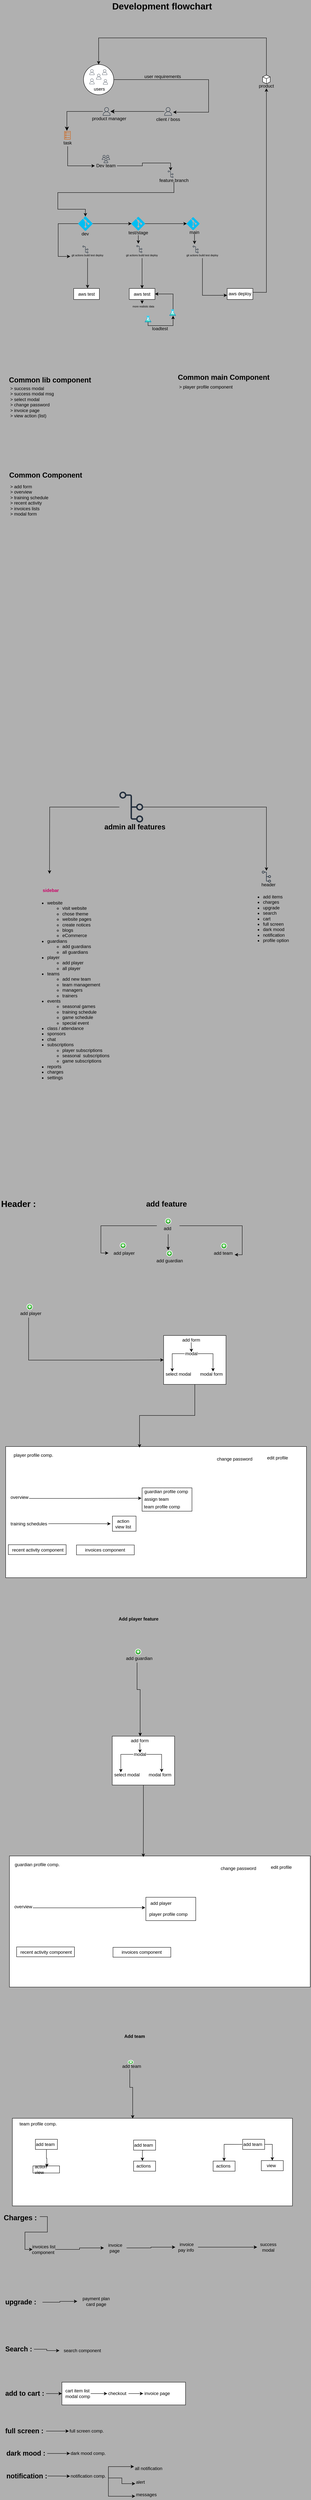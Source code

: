 <mxfile version="21.7.1" type="github">
  <diagram name="Page-1" id="2YBvvXClWsGukQMizWep">
    <mxGraphModel dx="1024" dy="1660" grid="0" gridSize="10" guides="1" tooltips="1" connect="1" arrows="1" fold="1" page="1" pageScale="1" pageWidth="850" pageHeight="1100" background="#b0b0b0" math="0" shadow="0">
      <root>
        <mxCell id="0" />
        <mxCell id="1" parent="0" />
        <mxCell id="0Mfy_nypwx77Hd2TMswc-383" value="" style="rounded=0;whiteSpace=wrap;html=1;" vertex="1" parent="1">
          <mxGeometry x="168.86" y="5338.21" width="327.14" height="60" as="geometry" />
        </mxCell>
        <mxCell id="0Mfy_nypwx77Hd2TMswc-115" value="" style="group" vertex="1" connectable="0" parent="1">
          <mxGeometry x="158" y="-946" width="573" height="872" as="geometry" />
        </mxCell>
        <mxCell id="0Mfy_nypwx77Hd2TMswc-113" value="" style="group" vertex="1" connectable="0" parent="0Mfy_nypwx77Hd2TMswc-115">
          <mxGeometry y="100" width="573" height="772" as="geometry" />
        </mxCell>
        <mxCell id="0Mfy_nypwx77Hd2TMswc-18" value="" style="group" vertex="1" connectable="0" parent="0Mfy_nypwx77Hd2TMswc-113">
          <mxGeometry x="68" y="70" width="80" height="80.001" as="geometry" />
        </mxCell>
        <mxCell id="0Mfy_nypwx77Hd2TMswc-15" value="" style="ellipse;aspect=fixed;fontColor=none;noLabel=1;" vertex="1" parent="0Mfy_nypwx77Hd2TMswc-18">
          <mxGeometry width="80" height="80" as="geometry" />
        </mxCell>
        <mxCell id="0Mfy_nypwx77Hd2TMswc-9" value="users" style="text;strokeColor=none;align=center;fillColor=none;html=1;verticalAlign=middle;whiteSpace=wrap;rounded=0;" vertex="1" parent="0Mfy_nypwx77Hd2TMswc-18">
          <mxGeometry x="11.504" y="50.001" width="60" height="30" as="geometry" />
        </mxCell>
        <mxCell id="0Mfy_nypwx77Hd2TMswc-17" value="" style="group" vertex="1" connectable="0" parent="0Mfy_nypwx77Hd2TMswc-18">
          <mxGeometry x="15" y="13" width="53" height="44" as="geometry" />
        </mxCell>
        <mxCell id="0Mfy_nypwx77Hd2TMswc-4" value="" style="sketch=0;outlineConnect=0;fontColor=#232F3E;gradientColor=none;fillColor=#232F3D;strokeColor=none;dashed=0;verticalLabelPosition=bottom;verticalAlign=top;align=center;html=1;fontSize=12;fontStyle=0;aspect=fixed;pointerEvents=1;shape=mxgraph.aws4.user;" vertex="1" parent="0Mfy_nypwx77Hd2TMswc-17">
          <mxGeometry x="17.995" y="11.892" width="14.615" height="14.615" as="geometry" />
        </mxCell>
        <mxCell id="0Mfy_nypwx77Hd2TMswc-5" value="" style="sketch=0;outlineConnect=0;fontColor=#232F3E;gradientColor=none;fillColor=#232F3D;strokeColor=none;dashed=0;verticalLabelPosition=bottom;verticalAlign=top;align=center;html=1;fontSize=12;fontStyle=0;aspect=fixed;pointerEvents=1;shape=mxgraph.aws4.user;" vertex="1" parent="0Mfy_nypwx77Hd2TMswc-17">
          <mxGeometry x="33.74" width="14.615" height="14.615" as="geometry" />
        </mxCell>
        <mxCell id="0Mfy_nypwx77Hd2TMswc-6" value="" style="sketch=0;outlineConnect=0;fontColor=#232F3E;gradientColor=none;fillColor=#232F3D;strokeColor=none;dashed=0;verticalLabelPosition=bottom;verticalAlign=top;align=center;html=1;fontSize=12;fontStyle=0;aspect=fixed;pointerEvents=1;shape=mxgraph.aws4.user;" vertex="1" parent="0Mfy_nypwx77Hd2TMswc-17">
          <mxGeometry width="14.615" height="14.615" as="geometry" />
        </mxCell>
        <mxCell id="0Mfy_nypwx77Hd2TMswc-7" value="" style="sketch=0;outlineConnect=0;fontColor=#232F3E;gradientColor=none;fillColor=#232F3D;strokeColor=none;dashed=0;verticalLabelPosition=bottom;verticalAlign=top;align=center;html=1;fontSize=12;fontStyle=0;aspect=fixed;pointerEvents=1;shape=mxgraph.aws4.user;" vertex="1" parent="0Mfy_nypwx77Hd2TMswc-17">
          <mxGeometry x="36.13" y="26.162" width="13.702" height="13.702" as="geometry" />
        </mxCell>
        <mxCell id="0Mfy_nypwx77Hd2TMswc-8" value="" style="sketch=0;outlineConnect=0;fontColor=#232F3E;gradientColor=none;fillColor=#232F3D;strokeColor=none;dashed=0;verticalLabelPosition=bottom;verticalAlign=top;align=center;html=1;fontSize=12;fontStyle=0;aspect=fixed;pointerEvents=1;shape=mxgraph.aws4.user;" vertex="1" parent="0Mfy_nypwx77Hd2TMswc-17">
          <mxGeometry y="24.378" width="14.615" height="14.615" as="geometry" />
        </mxCell>
        <mxCell id="0Mfy_nypwx77Hd2TMswc-24" value="" style="group" vertex="1" connectable="0" parent="0Mfy_nypwx77Hd2TMswc-113">
          <mxGeometry x="531" y="98" width="42" height="35" as="geometry" />
        </mxCell>
        <mxCell id="0Mfy_nypwx77Hd2TMswc-22" value="" style="html=1;whiteSpace=wrap;shape=isoCube2;backgroundOutline=1;isoAngle=15;" vertex="1" parent="0Mfy_nypwx77Hd2TMswc-24">
          <mxGeometry x="11" width="20" height="23" as="geometry" />
        </mxCell>
        <mxCell id="0Mfy_nypwx77Hd2TMswc-23" value="product" style="text;strokeColor=none;align=center;fillColor=none;html=1;verticalAlign=middle;whiteSpace=wrap;rounded=0;" vertex="1" parent="0Mfy_nypwx77Hd2TMswc-24">
          <mxGeometry y="23" width="42" height="12" as="geometry" />
        </mxCell>
        <mxCell id="0Mfy_nypwx77Hd2TMswc-29" value="" style="group" vertex="1" connectable="0" parent="0Mfy_nypwx77Hd2TMswc-113">
          <mxGeometry x="98.0" y="309" width="58.52" height="35.9" as="geometry" />
        </mxCell>
        <mxCell id="0Mfy_nypwx77Hd2TMswc-25" value="" style="sketch=0;outlineConnect=0;fontColor=#232F3E;gradientColor=none;fillColor=#232F3D;strokeColor=none;dashed=0;verticalLabelPosition=bottom;verticalAlign=top;align=center;html=1;fontSize=12;fontStyle=0;aspect=fixed;pointerEvents=1;shape=mxgraph.aws4.users;" vertex="1" parent="0Mfy_nypwx77Hd2TMswc-29">
          <mxGeometry x="18.76" width="21" height="21" as="geometry" />
        </mxCell>
        <mxCell id="0Mfy_nypwx77Hd2TMswc-26" value="Dev team" style="text;strokeColor=none;align=center;fillColor=none;html=1;verticalAlign=middle;whiteSpace=wrap;rounded=0;" vertex="1" parent="0Mfy_nypwx77Hd2TMswc-29">
          <mxGeometry y="21" width="58.52" height="14.9" as="geometry" />
        </mxCell>
        <mxCell id="0Mfy_nypwx77Hd2TMswc-33" value="" style="group" vertex="1" connectable="0" parent="0Mfy_nypwx77Hd2TMswc-113">
          <mxGeometry x="11.72" y="246" width="27.52" height="34" as="geometry" />
        </mxCell>
        <mxCell id="0Mfy_nypwx77Hd2TMswc-31" value="" style="sketch=0;outlineConnect=0;fontColor=#232F3E;gradientColor=none;fillColor=#D45B07;strokeColor=none;dashed=0;verticalLabelPosition=bottom;verticalAlign=top;align=center;html=1;fontSize=12;fontStyle=0;aspect=fixed;pointerEvents=1;shape=mxgraph.aws4.ecs_task;" vertex="1" parent="0Mfy_nypwx77Hd2TMswc-33">
          <mxGeometry x="5.28" width="16.96" height="22" as="geometry" />
        </mxCell>
        <mxCell id="0Mfy_nypwx77Hd2TMswc-32" value="task" style="text;strokeColor=none;align=center;fillColor=none;html=1;verticalAlign=middle;whiteSpace=wrap;rounded=0;" vertex="1" parent="0Mfy_nypwx77Hd2TMswc-33">
          <mxGeometry y="28" width="27.52" height="6" as="geometry" />
        </mxCell>
        <mxCell id="0Mfy_nypwx77Hd2TMswc-37" value="" style="group" vertex="1" connectable="0" parent="0Mfy_nypwx77Hd2TMswc-113">
          <mxGeometry x="264" y="350" width="86.62" height="29.33" as="geometry" />
        </mxCell>
        <mxCell id="0Mfy_nypwx77Hd2TMswc-34" value="" style="sketch=0;outlineConnect=0;fontColor=#232F3E;gradientColor=none;fillColor=#232F3D;strokeColor=none;dashed=0;verticalLabelPosition=bottom;verticalAlign=top;align=center;html=1;fontSize=12;fontStyle=0;aspect=fixed;pointerEvents=1;shape=mxgraph.aws4.git_repository;" vertex="1" parent="0Mfy_nypwx77Hd2TMswc-37">
          <mxGeometry x="27" width="14.85" height="19.31" as="geometry" />
        </mxCell>
        <mxCell id="0Mfy_nypwx77Hd2TMswc-35" value="feature branch" style="text;strokeColor=none;align=center;fillColor=none;html=1;verticalAlign=middle;whiteSpace=wrap;rounded=0;" vertex="1" parent="0Mfy_nypwx77Hd2TMswc-37">
          <mxGeometry y="23" width="86.62" height="6.33" as="geometry" />
        </mxCell>
        <mxCell id="0Mfy_nypwx77Hd2TMswc-47" value="" style="group" vertex="1" connectable="0" parent="0Mfy_nypwx77Hd2TMswc-113">
          <mxGeometry x="54" y="471" width="38" height="51.24" as="geometry" />
        </mxCell>
        <mxCell id="0Mfy_nypwx77Hd2TMswc-103" style="edgeStyle=orthogonalEdgeStyle;rounded=0;orthogonalLoop=1;jettySize=auto;html=1;exitX=1;exitY=0.5;exitDx=0;exitDy=0;exitPerimeter=0;" edge="1" parent="0Mfy_nypwx77Hd2TMswc-47" source="0Mfy_nypwx77Hd2TMswc-38">
          <mxGeometry relative="1" as="geometry">
            <mxPoint x="141.4" y="19" as="targetPoint" />
          </mxGeometry>
        </mxCell>
        <mxCell id="0Mfy_nypwx77Hd2TMswc-38" value="" style="verticalLabelPosition=bottom;html=1;verticalAlign=middle;align=center;strokeColor=none;fillColor=#00BEF2;shape=mxgraph.azure.git_repository;" vertex="1" parent="0Mfy_nypwx77Hd2TMswc-47">
          <mxGeometry width="38" height="38" as="geometry" />
        </mxCell>
        <mxCell id="0Mfy_nypwx77Hd2TMswc-42" value="dev" style="text;strokeColor=none;align=center;fillColor=none;html=1;verticalAlign=middle;whiteSpace=wrap;rounded=0;" vertex="1" parent="0Mfy_nypwx77Hd2TMswc-47">
          <mxGeometry y="41" width="36.9" height="10.24" as="geometry" />
        </mxCell>
        <mxCell id="0Mfy_nypwx77Hd2TMswc-48" value="" style="group" vertex="1" connectable="0" parent="0Mfy_nypwx77Hd2TMswc-113">
          <mxGeometry x="183.85" y="472" width="58.29" height="48.52" as="geometry" />
        </mxCell>
        <mxCell id="0Mfy_nypwx77Hd2TMswc-104" style="edgeStyle=orthogonalEdgeStyle;rounded=0;orthogonalLoop=1;jettySize=auto;html=1;exitX=1;exitY=0.5;exitDx=0;exitDy=0;exitPerimeter=0;" edge="1" parent="0Mfy_nypwx77Hd2TMswc-48" source="0Mfy_nypwx77Hd2TMswc-39">
          <mxGeometry relative="1" as="geometry">
            <mxPoint x="157.55" y="18" as="targetPoint" />
          </mxGeometry>
        </mxCell>
        <mxCell id="0Mfy_nypwx77Hd2TMswc-39" value="" style="verticalLabelPosition=bottom;html=1;verticalAlign=middle;align=center;strokeColor=none;fillColor=#00BEF2;shape=mxgraph.azure.git_repository;" vertex="1" parent="0Mfy_nypwx77Hd2TMswc-48">
          <mxGeometry x="11.15" width="36" height="36" as="geometry" />
        </mxCell>
        <mxCell id="0Mfy_nypwx77Hd2TMswc-108" style="edgeStyle=orthogonalEdgeStyle;rounded=0;orthogonalLoop=1;jettySize=auto;html=1;exitX=0.5;exitY=1;exitDx=0;exitDy=0;" edge="1" parent="0Mfy_nypwx77Hd2TMswc-48" source="0Mfy_nypwx77Hd2TMswc-43">
          <mxGeometry relative="1" as="geometry">
            <mxPoint x="29.15" y="70.8" as="targetPoint" />
          </mxGeometry>
        </mxCell>
        <mxCell id="0Mfy_nypwx77Hd2TMswc-43" value="test/stage" style="text;strokeColor=none;align=center;fillColor=none;html=1;verticalAlign=middle;whiteSpace=wrap;rounded=0;" vertex="1" parent="0Mfy_nypwx77Hd2TMswc-48">
          <mxGeometry y="36" width="58.29" height="12.52" as="geometry" />
        </mxCell>
        <mxCell id="0Mfy_nypwx77Hd2TMswc-49" value="" style="group" vertex="1" connectable="0" parent="0Mfy_nypwx77Hd2TMswc-113">
          <mxGeometry x="341" y="473" width="38.38" height="44.81" as="geometry" />
        </mxCell>
        <mxCell id="0Mfy_nypwx77Hd2TMswc-40" value="" style="verticalLabelPosition=bottom;html=1;verticalAlign=middle;align=center;strokeColor=none;fillColor=#00BEF2;shape=mxgraph.azure.git_repository;" vertex="1" parent="0Mfy_nypwx77Hd2TMswc-49">
          <mxGeometry width="34" height="34" as="geometry" />
        </mxCell>
        <mxCell id="0Mfy_nypwx77Hd2TMswc-109" style="edgeStyle=orthogonalEdgeStyle;rounded=0;orthogonalLoop=1;jettySize=auto;html=1;exitX=0.5;exitY=1;exitDx=0;exitDy=0;" edge="1" parent="0Mfy_nypwx77Hd2TMswc-49" source="0Mfy_nypwx77Hd2TMswc-44">
          <mxGeometry relative="1" as="geometry">
            <mxPoint x="20.8" y="71" as="targetPoint" />
          </mxGeometry>
        </mxCell>
        <mxCell id="0Mfy_nypwx77Hd2TMswc-44" value="main" style="text;strokeColor=none;align=center;fillColor=none;html=1;verticalAlign=middle;whiteSpace=wrap;rounded=0;" vertex="1" parent="0Mfy_nypwx77Hd2TMswc-49">
          <mxGeometry x="3" y="36" width="35.38" height="8.81" as="geometry" />
        </mxCell>
        <mxCell id="0Mfy_nypwx77Hd2TMswc-52" value="" style="group;verticalAlign=middle;align=center;" vertex="1" connectable="0" parent="0Mfy_nypwx77Hd2TMswc-113">
          <mxGeometry x="42.0" y="661" width="68" height="29" as="geometry" />
        </mxCell>
        <mxCell id="0Mfy_nypwx77Hd2TMswc-50" value="" style="rounded=0;whiteSpace=wrap;html=1;verticalAlign=middle;align=center;" vertex="1" parent="0Mfy_nypwx77Hd2TMswc-52">
          <mxGeometry width="68" height="29" as="geometry" />
        </mxCell>
        <mxCell id="0Mfy_nypwx77Hd2TMswc-51" value="aws test" style="text;strokeColor=none;align=center;fillColor=none;html=1;verticalAlign=middle;whiteSpace=wrap;rounded=0;" vertex="1" parent="0Mfy_nypwx77Hd2TMswc-52">
          <mxGeometry x="6.88" y="6.22" width="54.24" height="16.57" as="geometry" />
        </mxCell>
        <mxCell id="0Mfy_nypwx77Hd2TMswc-67" value="" style="group" vertex="1" connectable="0" parent="0Mfy_nypwx77Hd2TMswc-113">
          <mxGeometry x="33" y="548" width="91.38" height="33" as="geometry" />
        </mxCell>
        <mxCell id="0Mfy_nypwx77Hd2TMswc-61" value="" style="sketch=0;outlineConnect=0;fontColor=#232F3E;gradientColor=none;fillColor=#232F3D;strokeColor=none;dashed=0;verticalLabelPosition=bottom;verticalAlign=top;align=center;html=1;fontSize=12;fontStyle=0;aspect=fixed;pointerEvents=1;shape=mxgraph.aws4.git_repository;" vertex="1" parent="0Mfy_nypwx77Hd2TMswc-67">
          <mxGeometry x="32.31" width="15.38" height="20" as="geometry" />
        </mxCell>
        <mxCell id="0Mfy_nypwx77Hd2TMswc-105" style="edgeStyle=orthogonalEdgeStyle;rounded=0;orthogonalLoop=1;jettySize=auto;html=1;exitX=0.5;exitY=1;exitDx=0;exitDy=0;" edge="1" parent="0Mfy_nypwx77Hd2TMswc-67" source="0Mfy_nypwx77Hd2TMswc-64">
          <mxGeometry relative="1" as="geometry">
            <mxPoint x="45.6" y="112.4" as="targetPoint" />
          </mxGeometry>
        </mxCell>
        <mxCell id="0Mfy_nypwx77Hd2TMswc-64" value="&lt;font style=&quot;font-size: 7px;&quot;&gt;git actions build test deploy&lt;/font&gt;" style="text;strokeColor=none;align=center;fillColor=none;html=1;verticalAlign=middle;whiteSpace=wrap;rounded=0;" vertex="1" parent="0Mfy_nypwx77Hd2TMswc-67">
          <mxGeometry y="15" width="91.38" height="18" as="geometry" />
        </mxCell>
        <mxCell id="0Mfy_nypwx77Hd2TMswc-68" value="" style="group" vertex="1" connectable="0" parent="0Mfy_nypwx77Hd2TMswc-113">
          <mxGeometry x="177.31" y="547" width="91.38" height="34" as="geometry" />
        </mxCell>
        <mxCell id="0Mfy_nypwx77Hd2TMswc-63" value="" style="sketch=0;outlineConnect=0;fontColor=#232F3E;gradientColor=none;fillColor=#232F3D;strokeColor=none;dashed=0;verticalLabelPosition=bottom;verticalAlign=top;align=center;html=1;fontSize=12;fontStyle=0;aspect=fixed;pointerEvents=1;shape=mxgraph.aws4.git_repository;" vertex="1" parent="0Mfy_nypwx77Hd2TMswc-68">
          <mxGeometry x="30.69" width="15.38" height="20" as="geometry" />
        </mxCell>
        <mxCell id="0Mfy_nypwx77Hd2TMswc-66" value="&lt;font style=&quot;font-size: 7px;&quot;&gt;git actions build test deploy&lt;/font&gt;" style="text;strokeColor=none;align=center;fillColor=none;html=1;verticalAlign=middle;whiteSpace=wrap;rounded=0;" vertex="1" parent="0Mfy_nypwx77Hd2TMswc-68">
          <mxGeometry y="16" width="91.38" height="18" as="geometry" />
        </mxCell>
        <mxCell id="0Mfy_nypwx77Hd2TMswc-69" value="" style="group" vertex="1" connectable="0" parent="0Mfy_nypwx77Hd2TMswc-113">
          <mxGeometry x="337" y="548" width="91.38" height="33" as="geometry" />
        </mxCell>
        <mxCell id="0Mfy_nypwx77Hd2TMswc-62" value="" style="sketch=0;outlineConnect=0;fontColor=#232F3E;gradientColor=none;fillColor=#232F3D;strokeColor=none;dashed=0;verticalLabelPosition=bottom;verticalAlign=top;align=center;html=1;fontSize=12;fontStyle=0;aspect=fixed;pointerEvents=1;shape=mxgraph.aws4.git_repository;" vertex="1" parent="0Mfy_nypwx77Hd2TMswc-69">
          <mxGeometry x="20" width="15.38" height="20" as="geometry" />
        </mxCell>
        <mxCell id="0Mfy_nypwx77Hd2TMswc-65" value="&lt;font style=&quot;font-size: 7px;&quot;&gt;git actions build test deploy&lt;/font&gt;" style="text;strokeColor=none;align=center;fillColor=none;html=1;verticalAlign=middle;whiteSpace=wrap;rounded=0;" vertex="1" parent="0Mfy_nypwx77Hd2TMswc-69">
          <mxGeometry y="15" width="91.38" height="18" as="geometry" />
        </mxCell>
        <mxCell id="0Mfy_nypwx77Hd2TMswc-86" value="" style="group" vertex="1" connectable="0" parent="0Mfy_nypwx77Hd2TMswc-113">
          <mxGeometry x="189" y="661" width="123.52" height="111" as="geometry" />
        </mxCell>
        <mxCell id="0Mfy_nypwx77Hd2TMswc-58" value="" style="group;verticalAlign=middle;align=center;" vertex="1" connectable="0" parent="0Mfy_nypwx77Hd2TMswc-86">
          <mxGeometry width="68" height="29" as="geometry" />
        </mxCell>
        <mxCell id="0Mfy_nypwx77Hd2TMswc-59" value="" style="rounded=0;whiteSpace=wrap;html=1;verticalAlign=middle;align=center;" vertex="1" parent="0Mfy_nypwx77Hd2TMswc-58">
          <mxGeometry width="68" height="29" as="geometry" />
        </mxCell>
        <mxCell id="0Mfy_nypwx77Hd2TMswc-60" value="aws test" style="text;strokeColor=none;align=center;fillColor=none;html=1;verticalAlign=middle;whiteSpace=wrap;rounded=0;" vertex="1" parent="0Mfy_nypwx77Hd2TMswc-58">
          <mxGeometry x="6.88" y="6.22" width="54.24" height="16.57" as="geometry" />
        </mxCell>
        <mxCell id="0Mfy_nypwx77Hd2TMswc-70" value="" style="image;aspect=fixed;html=1;points=[];align=center;fontSize=12;image=img/lib/azure2/general/Load_Test.svg;" vertex="1" parent="0Mfy_nypwx77Hd2TMswc-86">
          <mxGeometry x="41" y="72" width="17.52" height="17" as="geometry" />
        </mxCell>
        <mxCell id="0Mfy_nypwx77Hd2TMswc-84" style="edgeStyle=orthogonalEdgeStyle;rounded=0;orthogonalLoop=1;jettySize=auto;html=1;entryX=1;entryY=0.5;entryDx=0;entryDy=0;exitX=0.568;exitY=0.052;exitDx=0;exitDy=0;exitPerimeter=0;" edge="1" parent="0Mfy_nypwx77Hd2TMswc-86" source="0Mfy_nypwx77Hd2TMswc-71" target="0Mfy_nypwx77Hd2TMswc-59">
          <mxGeometry relative="1" as="geometry">
            <mxPoint x="105.111" y="23.389" as="targetPoint" />
          </mxGeometry>
        </mxCell>
        <mxCell id="0Mfy_nypwx77Hd2TMswc-71" value="" style="image;aspect=fixed;html=1;points=[];align=center;fontSize=12;image=img/lib/azure2/general/Load_Test.svg;" vertex="1" parent="0Mfy_nypwx77Hd2TMswc-86">
          <mxGeometry x="106" y="55" width="17.52" height="17" as="geometry" />
        </mxCell>
        <mxCell id="0Mfy_nypwx77Hd2TMswc-81" value="" style="edgeStyle=orthogonalEdgeStyle;rounded=0;orthogonalLoop=1;jettySize=auto;html=1;" edge="1" parent="0Mfy_nypwx77Hd2TMswc-86" source="0Mfy_nypwx77Hd2TMswc-70" target="0Mfy_nypwx77Hd2TMswc-71">
          <mxGeometry relative="1" as="geometry">
            <Array as="points">
              <mxPoint x="50" y="98" />
              <mxPoint x="116" y="98" />
            </Array>
          </mxGeometry>
        </mxCell>
        <mxCell id="0Mfy_nypwx77Hd2TMswc-72" value="&lt;font style=&quot;font-size: 7px;&quot;&gt;more realistic data&lt;/font&gt;" style="text;strokeColor=none;align=center;fillColor=none;html=1;verticalAlign=middle;whiteSpace=wrap;rounded=0;" vertex="1" parent="0Mfy_nypwx77Hd2TMswc-86">
          <mxGeometry x="6.95" y="40" width="61.05" height="11.29" as="geometry" />
        </mxCell>
        <mxCell id="0Mfy_nypwx77Hd2TMswc-79" style="edgeStyle=orthogonalEdgeStyle;rounded=0;orthogonalLoop=1;jettySize=auto;html=1;exitX=0.5;exitY=1;exitDx=0;exitDy=0;entryX=0.446;entryY=0.039;entryDx=0;entryDy=0;entryPerimeter=0;" edge="1" parent="0Mfy_nypwx77Hd2TMswc-86" source="0Mfy_nypwx77Hd2TMswc-59" target="0Mfy_nypwx77Hd2TMswc-72">
          <mxGeometry relative="1" as="geometry" />
        </mxCell>
        <mxCell id="0Mfy_nypwx77Hd2TMswc-85" value="loadtest" style="text;strokeColor=none;align=center;fillColor=none;html=1;verticalAlign=middle;whiteSpace=wrap;rounded=0;" vertex="1" parent="0Mfy_nypwx77Hd2TMswc-86">
          <mxGeometry x="53.14" y="100" width="56.71" height="11" as="geometry" />
        </mxCell>
        <mxCell id="0Mfy_nypwx77Hd2TMswc-87" value="" style="group" vertex="1" connectable="0" parent="0Mfy_nypwx77Hd2TMswc-113">
          <mxGeometry x="448" y="661" width="68.12" height="29" as="geometry" />
        </mxCell>
        <mxCell id="0Mfy_nypwx77Hd2TMswc-56" value="" style="rounded=0;whiteSpace=wrap;html=1;verticalAlign=middle;align=center;" vertex="1" parent="0Mfy_nypwx77Hd2TMswc-87">
          <mxGeometry x="0.12" width="68" height="29" as="geometry" />
        </mxCell>
        <mxCell id="0Mfy_nypwx77Hd2TMswc-57" value="aws deploy" style="text;strokeColor=none;align=center;fillColor=none;html=1;verticalAlign=middle;whiteSpace=wrap;rounded=0;container=0;" vertex="1" parent="0Mfy_nypwx77Hd2TMswc-87">
          <mxGeometry y="6.22" width="68.12" height="15.78" as="geometry" />
        </mxCell>
        <mxCell id="0Mfy_nypwx77Hd2TMswc-88" style="edgeStyle=orthogonalEdgeStyle;rounded=0;orthogonalLoop=1;jettySize=auto;html=1;exitX=1;exitY=0.5;exitDx=0;exitDy=0;entryX=1.156;entryY=0.636;entryDx=0;entryDy=0;entryPerimeter=0;" edge="1" parent="0Mfy_nypwx77Hd2TMswc-113" source="0Mfy_nypwx77Hd2TMswc-15" target="0Mfy_nypwx77Hd2TMswc-93">
          <mxGeometry relative="1" as="geometry">
            <mxPoint x="129" y="196" as="targetPoint" />
            <Array as="points">
              <mxPoint x="399" y="110" />
              <mxPoint x="399" y="196" />
              <mxPoint x="305" y="196" />
            </Array>
          </mxGeometry>
        </mxCell>
        <mxCell id="0Mfy_nypwx77Hd2TMswc-91" value="user requirements" style="text;strokeColor=none;align=center;fillColor=none;html=1;verticalAlign=middle;whiteSpace=wrap;rounded=0;" vertex="1" parent="0Mfy_nypwx77Hd2TMswc-113">
          <mxGeometry x="221" y="96" width="112.8" height="12.6" as="geometry" />
        </mxCell>
        <mxCell id="0Mfy_nypwx77Hd2TMswc-92" value="" style="group" vertex="1" connectable="0" parent="0Mfy_nypwx77Hd2TMswc-113">
          <mxGeometry x="253" y="183" width="77.76" height="36.43" as="geometry" />
        </mxCell>
        <mxCell id="0Mfy_nypwx77Hd2TMswc-93" value="" style="sketch=0;outlineConnect=0;fontColor=#232F3E;gradientColor=none;fillColor=#232F3D;strokeColor=none;dashed=0;verticalLabelPosition=bottom;verticalAlign=top;align=center;html=1;fontSize=12;fontStyle=0;aspect=fixed;pointerEvents=1;shape=mxgraph.aws4.user;" vertex="1" parent="0Mfy_nypwx77Hd2TMswc-92">
          <mxGeometry x="27.88" width="22" height="22" as="geometry" />
        </mxCell>
        <mxCell id="0Mfy_nypwx77Hd2TMswc-94" value="client / boss" style="text;strokeColor=none;align=center;fillColor=none;html=1;verticalAlign=middle;whiteSpace=wrap;rounded=0;" vertex="1" parent="0Mfy_nypwx77Hd2TMswc-92">
          <mxGeometry y="28" width="77.76" height="8.43" as="geometry" />
        </mxCell>
        <mxCell id="0Mfy_nypwx77Hd2TMswc-96" value="" style="group" vertex="1" connectable="0" parent="0Mfy_nypwx77Hd2TMswc-113">
          <mxGeometry x="86.06" y="183" width="102.94" height="36.43" as="geometry" />
        </mxCell>
        <mxCell id="0Mfy_nypwx77Hd2TMswc-19" value="" style="sketch=0;outlineConnect=0;fontColor=#232F3E;gradientColor=none;fillColor=#232F3D;strokeColor=none;dashed=0;verticalLabelPosition=bottom;verticalAlign=top;align=center;html=1;fontSize=12;fontStyle=0;aspect=fixed;pointerEvents=1;shape=mxgraph.aws4.user;" vertex="1" parent="0Mfy_nypwx77Hd2TMswc-96">
          <mxGeometry x="32" width="22" height="22" as="geometry" />
        </mxCell>
        <mxCell id="0Mfy_nypwx77Hd2TMswc-20" value="product manager&amp;nbsp;" style="text;strokeColor=none;align=center;fillColor=none;html=1;verticalAlign=middle;whiteSpace=wrap;rounded=0;" vertex="1" parent="0Mfy_nypwx77Hd2TMswc-96">
          <mxGeometry y="24" width="102.94" height="12.43" as="geometry" />
        </mxCell>
        <mxCell id="0Mfy_nypwx77Hd2TMswc-97" value="" style="edgeStyle=segmentEdgeStyle;endArrow=classic;html=1;curved=0;rounded=0;endSize=8;startSize=8;sourcePerimeterSpacing=0;targetPerimeterSpacing=0;" edge="1" parent="0Mfy_nypwx77Hd2TMswc-113" source="0Mfy_nypwx77Hd2TMswc-93" target="0Mfy_nypwx77Hd2TMswc-19">
          <mxGeometry width="100" relative="1" as="geometry">
            <mxPoint x="225" y="177" as="sourcePoint" />
            <mxPoint x="325" y="217" as="targetPoint" />
            <Array as="points">
              <mxPoint x="245" y="194" />
              <mxPoint x="245" y="194" />
            </Array>
          </mxGeometry>
        </mxCell>
        <mxCell id="0Mfy_nypwx77Hd2TMswc-98" value="" style="edgeStyle=segmentEdgeStyle;endArrow=classic;html=1;curved=0;rounded=0;endSize=8;startSize=8;sourcePerimeterSpacing=0;targetPerimeterSpacing=0;entryX=0.412;entryY=-0.045;entryDx=0;entryDy=0;entryPerimeter=0;" edge="1" parent="0Mfy_nypwx77Hd2TMswc-113" source="0Mfy_nypwx77Hd2TMswc-19" target="0Mfy_nypwx77Hd2TMswc-31">
          <mxGeometry width="100" relative="1" as="geometry">
            <mxPoint x="66" y="174" as="sourcePoint" />
            <mxPoint x="26" y="229" as="targetPoint" />
            <Array as="points">
              <mxPoint x="24" y="194" />
            </Array>
          </mxGeometry>
        </mxCell>
        <mxCell id="0Mfy_nypwx77Hd2TMswc-99" style="edgeStyle=orthogonalEdgeStyle;rounded=0;orthogonalLoop=1;jettySize=auto;html=1;entryX=0;entryY=0.5;entryDx=0;entryDy=0;" edge="1" parent="0Mfy_nypwx77Hd2TMswc-113" target="0Mfy_nypwx77Hd2TMswc-26">
          <mxGeometry relative="1" as="geometry">
            <mxPoint x="26" y="286" as="sourcePoint" />
            <Array as="points">
              <mxPoint x="26" y="338" />
            </Array>
          </mxGeometry>
        </mxCell>
        <mxCell id="0Mfy_nypwx77Hd2TMswc-100" style="edgeStyle=orthogonalEdgeStyle;rounded=0;orthogonalLoop=1;jettySize=auto;html=1;exitX=1;exitY=0.5;exitDx=0;exitDy=0;" edge="1" parent="0Mfy_nypwx77Hd2TMswc-113" source="0Mfy_nypwx77Hd2TMswc-26" target="0Mfy_nypwx77Hd2TMswc-34">
          <mxGeometry relative="1" as="geometry" />
        </mxCell>
        <mxCell id="0Mfy_nypwx77Hd2TMswc-101" style="edgeStyle=orthogonalEdgeStyle;rounded=0;orthogonalLoop=1;jettySize=auto;html=1;exitX=0.5;exitY=1;exitDx=0;exitDy=0;entryX=0.5;entryY=0;entryDx=0;entryDy=0;entryPerimeter=0;" edge="1" parent="0Mfy_nypwx77Hd2TMswc-113" source="0Mfy_nypwx77Hd2TMswc-35" target="0Mfy_nypwx77Hd2TMswc-38">
          <mxGeometry relative="1" as="geometry">
            <mxPoint x="69" y="452" as="targetPoint" />
            <Array as="points">
              <mxPoint x="307" y="408" />
              <mxPoint y="408" />
              <mxPoint y="452" />
              <mxPoint x="73" y="452" />
            </Array>
          </mxGeometry>
        </mxCell>
        <mxCell id="0Mfy_nypwx77Hd2TMswc-102" style="edgeStyle=orthogonalEdgeStyle;rounded=0;orthogonalLoop=1;jettySize=auto;html=1;exitX=0;exitY=0.5;exitDx=0;exitDy=0;exitPerimeter=0;entryX=0;entryY=0.75;entryDx=0;entryDy=0;" edge="1" parent="0Mfy_nypwx77Hd2TMswc-113" source="0Mfy_nypwx77Hd2TMswc-38" target="0Mfy_nypwx77Hd2TMswc-64">
          <mxGeometry relative="1" as="geometry">
            <Array as="points">
              <mxPoint x="1" y="490" />
              <mxPoint x="1" y="577" />
            </Array>
          </mxGeometry>
        </mxCell>
        <mxCell id="0Mfy_nypwx77Hd2TMswc-107" style="edgeStyle=orthogonalEdgeStyle;rounded=0;orthogonalLoop=1;jettySize=auto;html=1;exitX=0.5;exitY=1;exitDx=0;exitDy=0;entryX=0.5;entryY=0;entryDx=0;entryDy=0;" edge="1" parent="0Mfy_nypwx77Hd2TMswc-113" source="0Mfy_nypwx77Hd2TMswc-66" target="0Mfy_nypwx77Hd2TMswc-59">
          <mxGeometry relative="1" as="geometry" />
        </mxCell>
        <mxCell id="0Mfy_nypwx77Hd2TMswc-110" style="edgeStyle=orthogonalEdgeStyle;rounded=0;orthogonalLoop=1;jettySize=auto;html=1;exitX=0.5;exitY=1;exitDx=0;exitDy=0;entryX=0;entryY=0.75;entryDx=0;entryDy=0;" edge="1" parent="0Mfy_nypwx77Hd2TMswc-113" source="0Mfy_nypwx77Hd2TMswc-65" target="0Mfy_nypwx77Hd2TMswc-57">
          <mxGeometry relative="1" as="geometry" />
        </mxCell>
        <mxCell id="0Mfy_nypwx77Hd2TMswc-111" style="edgeStyle=orthogonalEdgeStyle;rounded=0;orthogonalLoop=1;jettySize=auto;html=1;exitX=1;exitY=0.25;exitDx=0;exitDy=0;entryX=0.5;entryY=1;entryDx=0;entryDy=0;" edge="1" parent="0Mfy_nypwx77Hd2TMswc-113" source="0Mfy_nypwx77Hd2TMswc-57" target="0Mfy_nypwx77Hd2TMswc-23">
          <mxGeometry relative="1" as="geometry" />
        </mxCell>
        <mxCell id="0Mfy_nypwx77Hd2TMswc-112" style="edgeStyle=orthogonalEdgeStyle;rounded=0;orthogonalLoop=1;jettySize=auto;html=1;exitX=0.5;exitY=0;exitDx=0;exitDy=0;exitPerimeter=0;entryX=0.5;entryY=0;entryDx=0;entryDy=0;" edge="1" parent="0Mfy_nypwx77Hd2TMswc-113" source="0Mfy_nypwx77Hd2TMswc-22" target="0Mfy_nypwx77Hd2TMswc-15">
          <mxGeometry relative="1" as="geometry">
            <Array as="points">
              <mxPoint x="552" />
              <mxPoint x="108" />
            </Array>
          </mxGeometry>
        </mxCell>
        <mxCell id="0Mfy_nypwx77Hd2TMswc-114" value="Development flowchart" style="text;strokeColor=none;align=center;fillColor=none;html=1;verticalAlign=middle;whiteSpace=wrap;rounded=0;fontStyle=1;fontSize=24;" vertex="1" parent="0Mfy_nypwx77Hd2TMswc-115">
          <mxGeometry x="114" width="324" height="33" as="geometry" />
        </mxCell>
        <mxCell id="0Mfy_nypwx77Hd2TMswc-148" value="" style="group" vertex="1" connectable="0" parent="1">
          <mxGeometry x="420" y="2268" width="60" height="42.003" as="geometry" />
        </mxCell>
        <mxCell id="0Mfy_nypwx77Hd2TMswc-141" value="" style="verticalLabelPosition=bottom;verticalAlign=top;html=1;shadow=0;dashed=0;strokeWidth=1;shape=mxgraph.ios.iAddIcon;fillColor=#7AdF78;fillColor2=#1A9917;strokeColor=#ffffff;sketch=0;" vertex="1" parent="0Mfy_nypwx77Hd2TMswc-148">
          <mxGeometry x="22.5" width="15" height="15" as="geometry" />
        </mxCell>
        <mxCell id="0Mfy_nypwx77Hd2TMswc-244" style="edgeStyle=orthogonalEdgeStyle;rounded=0;orthogonalLoop=1;jettySize=auto;html=1;exitX=0.5;exitY=1;exitDx=0;exitDy=0;" edge="1" parent="0Mfy_nypwx77Hd2TMswc-148" source="0Mfy_nypwx77Hd2TMswc-142">
          <mxGeometry relative="1" as="geometry">
            <mxPoint x="30" y="84" as="targetPoint" />
          </mxGeometry>
        </mxCell>
        <mxCell id="0Mfy_nypwx77Hd2TMswc-142" value="add&amp;nbsp;" style="text;strokeColor=none;align=center;fillColor=none;html=1;verticalAlign=middle;whiteSpace=wrap;rounded=0;" vertex="1" parent="0Mfy_nypwx77Hd2TMswc-148">
          <mxGeometry y="12.003" width="60" height="30" as="geometry" />
        </mxCell>
        <mxCell id="0Mfy_nypwx77Hd2TMswc-152" value="" style="group" vertex="1" connectable="0" parent="1">
          <mxGeometry x="292" y="2332" width="83" height="37" as="geometry" />
        </mxCell>
        <mxCell id="0Mfy_nypwx77Hd2TMswc-137" value="" style="verticalLabelPosition=bottom;verticalAlign=top;html=1;shadow=0;dashed=0;strokeWidth=1;shape=mxgraph.ios.iAddIcon;fillColor=#7AdF78;fillColor2=#1A9917;strokeColor=#ffffff;sketch=0;" vertex="1" parent="0Mfy_nypwx77Hd2TMswc-152">
          <mxGeometry x="31" width="15" height="15" as="geometry" />
        </mxCell>
        <mxCell id="0Mfy_nypwx77Hd2TMswc-143" value="add player" style="text;strokeColor=none;align=center;fillColor=none;html=1;verticalAlign=middle;whiteSpace=wrap;rounded=0;" vertex="1" parent="0Mfy_nypwx77Hd2TMswc-152">
          <mxGeometry y="18" width="83" height="19" as="geometry" />
        </mxCell>
        <mxCell id="0Mfy_nypwx77Hd2TMswc-182" value="" style="group" vertex="1" connectable="0" parent="1">
          <mxGeometry x="569" y="2333" width="57" height="35" as="geometry" />
        </mxCell>
        <mxCell id="0Mfy_nypwx77Hd2TMswc-183" value="" style="verticalLabelPosition=bottom;verticalAlign=top;html=1;shadow=0;dashed=0;strokeWidth=1;shape=mxgraph.ios.iAddIcon;fillColor=#7AdF78;fillColor2=#1A9917;strokeColor=#ffffff;sketch=0;" vertex="1" parent="0Mfy_nypwx77Hd2TMswc-182">
          <mxGeometry x="21" width="15" height="15" as="geometry" />
        </mxCell>
        <mxCell id="0Mfy_nypwx77Hd2TMswc-184" value="add team&amp;nbsp;" style="text;strokeColor=none;align=center;fillColor=none;html=1;verticalAlign=middle;whiteSpace=wrap;rounded=0;" vertex="1" parent="0Mfy_nypwx77Hd2TMswc-182">
          <mxGeometry y="19" width="57" height="16" as="geometry" />
        </mxCell>
        <mxCell id="0Mfy_nypwx77Hd2TMswc-185" value="" style="group" vertex="1" connectable="0" parent="1">
          <mxGeometry x="409.83" y="2353" width="88" height="38" as="geometry" />
        </mxCell>
        <mxCell id="0Mfy_nypwx77Hd2TMswc-186" value="" style="verticalLabelPosition=bottom;verticalAlign=top;html=1;shadow=0;dashed=0;strokeWidth=1;shape=mxgraph.ios.iAddIcon;fillColor=#7AdF78;fillColor2=#1A9917;strokeColor=#ffffff;sketch=0;" vertex="1" parent="0Mfy_nypwx77Hd2TMswc-185">
          <mxGeometry x="36" width="15" height="15" as="geometry" />
        </mxCell>
        <mxCell id="0Mfy_nypwx77Hd2TMswc-187" value="add guardian" style="text;strokeColor=none;align=center;fillColor=none;html=1;verticalAlign=middle;whiteSpace=wrap;rounded=0;" vertex="1" parent="0Mfy_nypwx77Hd2TMswc-185">
          <mxGeometry y="15" width="88" height="23" as="geometry" />
        </mxCell>
        <mxCell id="0Mfy_nypwx77Hd2TMswc-212" value="&lt;b style=&quot;font-size: 19px;&quot;&gt;Common lib component&lt;/b&gt;" style="text;strokeColor=none;align=center;fillColor=none;html=1;verticalAlign=middle;whiteSpace=wrap;rounded=0;fontSize=19;" vertex="1" parent="1">
          <mxGeometry x="17" y="47" width="241" height="20.67" as="geometry" />
        </mxCell>
        <mxCell id="0Mfy_nypwx77Hd2TMswc-213" value="&amp;gt; success modal&lt;br&gt;&amp;gt; success modal msg&amp;nbsp;&lt;br&gt;&amp;gt; select modal&lt;br&gt;&amp;gt; change password&lt;br&gt;&amp;gt; invoice page&lt;br&gt;&amp;gt; view action (list)" style="text;strokeColor=none;align=left;fillColor=none;html=1;verticalAlign=top;whiteSpace=wrap;rounded=0;" vertex="1" parent="1">
          <mxGeometry x="30" y="65" width="164" height="241" as="geometry" />
        </mxCell>
        <mxCell id="0Mfy_nypwx77Hd2TMswc-214" value="&lt;b style=&quot;font-size: 19px;&quot;&gt;Common Component&lt;/b&gt;" style="text;strokeColor=none;align=center;fillColor=none;html=1;verticalAlign=middle;whiteSpace=wrap;rounded=0;fontSize=19;" vertex="1" parent="1">
          <mxGeometry x="17" y="298" width="218" height="20.67" as="geometry" />
        </mxCell>
        <mxCell id="0Mfy_nypwx77Hd2TMswc-215" value="&amp;gt; add form&lt;br&gt;&amp;gt; overview&lt;br&gt;&amp;gt; training schedule&amp;nbsp;&lt;br&gt;&amp;gt; recent activity&lt;br&gt;&amp;gt; invoices lists&lt;br&gt;&amp;gt; modal form" style="text;strokeColor=none;align=left;fillColor=none;html=1;verticalAlign=top;whiteSpace=wrap;rounded=0;" vertex="1" parent="1">
          <mxGeometry x="30" y="324" width="238.85" height="235.38" as="geometry" />
        </mxCell>
        <mxCell id="0Mfy_nypwx77Hd2TMswc-216" value="&lt;b style=&quot;font-size: 19px;&quot;&gt;Common main Component&lt;/b&gt;" style="text;strokeColor=none;align=center;fillColor=none;html=1;verticalAlign=middle;whiteSpace=wrap;rounded=0;fontSize=19;" vertex="1" parent="1">
          <mxGeometry x="443" y="44" width="308" height="12" as="geometry" />
        </mxCell>
        <mxCell id="0Mfy_nypwx77Hd2TMswc-217" value="&amp;gt; player profile component" style="text;strokeColor=none;align=left;fillColor=none;html=1;verticalAlign=top;whiteSpace=wrap;rounded=0;" vertex="1" parent="1">
          <mxGeometry x="477" y="61" width="332.3" height="522.44" as="geometry" />
        </mxCell>
        <mxCell id="0Mfy_nypwx77Hd2TMswc-218" value="" style="group" vertex="1" connectable="0" parent="1">
          <mxGeometry x="268.85" y="1142" width="186" height="110" as="geometry" />
        </mxCell>
        <mxCell id="0Mfy_nypwx77Hd2TMswc-117" value="&lt;b style=&quot;font-size: 19px;&quot;&gt;admin all features&lt;/b&gt;" style="text;strokeColor=none;align=center;fillColor=none;html=1;verticalAlign=middle;whiteSpace=wrap;rounded=0;fontSize=19;" vertex="1" parent="0Mfy_nypwx77Hd2TMswc-218">
          <mxGeometry y="78" width="186" height="32" as="geometry" />
        </mxCell>
        <mxCell id="0Mfy_nypwx77Hd2TMswc-123" value="" style="sketch=0;outlineConnect=0;fontColor=#232F3E;gradientColor=none;fillColor=#232F3D;strokeColor=none;dashed=0;verticalLabelPosition=bottom;verticalAlign=top;align=center;html=1;fontSize=12;fontStyle=0;aspect=fixed;pointerEvents=1;shape=mxgraph.aws4.git_repository;" vertex="1" parent="0Mfy_nypwx77Hd2TMswc-218">
          <mxGeometry x="52" width="63" height="81.9" as="geometry" />
        </mxCell>
        <mxCell id="0Mfy_nypwx77Hd2TMswc-231" value="" style="group" vertex="1" connectable="0" parent="1">
          <mxGeometry x="116" y="1359" width="48" height="47.41" as="geometry" />
        </mxCell>
        <mxCell id="0Mfy_nypwx77Hd2TMswc-229" value="" style="shape=image;html=1;verticalAlign=top;verticalLabelPosition=bottom;labelBackgroundColor=#ffffff;imageAspect=0;aspect=fixed;image=https://cdn0.iconfinder.com/data/icons/phosphor-fill-vol-4/256/sidebar-simple-fill-128.png" vertex="1" parent="0Mfy_nypwx77Hd2TMswc-231">
          <mxGeometry width="40.25" height="40.25" as="geometry" />
        </mxCell>
        <mxCell id="0Mfy_nypwx77Hd2TMswc-220" value="sidebar" style="text;strokeColor=none;align=left;fillColor=none;html=1;verticalAlign=middle;whiteSpace=wrap;rounded=0;fontStyle=1;fontColor=#CC0066;" vertex="1" parent="0Mfy_nypwx77Hd2TMswc-231">
          <mxGeometry y="40.25" width="48" height="7.16" as="geometry" />
        </mxCell>
        <mxCell id="0Mfy_nypwx77Hd2TMswc-125" value="&lt;span style=&quot;&quot;&gt;header&lt;/span&gt;" style="text;strokeColor=none;align=center;fillColor=none;html=1;verticalAlign=middle;whiteSpace=wrap;rounded=0;labelBackgroundColor=none;" vertex="1" parent="1">
          <mxGeometry x="691" y="1382" width="49" height="12" as="geometry" />
        </mxCell>
        <mxCell id="0Mfy_nypwx77Hd2TMswc-127" value="" style="sketch=0;outlineConnect=0;fontColor=#232F3E;gradientColor=none;fillColor=#232F3D;strokeColor=none;dashed=0;verticalLabelPosition=bottom;verticalAlign=top;align=center;html=1;fontSize=12;fontStyle=0;aspect=fixed;pointerEvents=1;shape=mxgraph.aws4.git_repository;" vertex="1" parent="1">
          <mxGeometry x="698.08" y="1351" width="23.85" height="31" as="geometry" />
        </mxCell>
        <mxCell id="0Mfy_nypwx77Hd2TMswc-129" style="edgeStyle=orthogonalEdgeStyle;rounded=0;orthogonalLoop=1;jettySize=auto;html=1;exitX=0.5;exitY=1;exitDx=0;exitDy=0;" edge="1" parent="1" source="0Mfy_nypwx77Hd2TMswc-125" target="0Mfy_nypwx77Hd2TMswc-125">
          <mxGeometry relative="1" as="geometry" />
        </mxCell>
        <mxCell id="0Mfy_nypwx77Hd2TMswc-234" value="" style="edgeStyle=orthogonalEdgeStyle;rounded=0;orthogonalLoop=1;jettySize=auto;html=1;" edge="1" parent="1" source="0Mfy_nypwx77Hd2TMswc-123">
          <mxGeometry relative="1" as="geometry">
            <mxPoint x="136" y="1359" as="targetPoint" />
          </mxGeometry>
        </mxCell>
        <mxCell id="0Mfy_nypwx77Hd2TMswc-236" value="" style="edgeStyle=orthogonalEdgeStyle;rounded=0;orthogonalLoop=1;jettySize=auto;html=1;" edge="1" parent="1" source="0Mfy_nypwx77Hd2TMswc-123" target="0Mfy_nypwx77Hd2TMswc-127">
          <mxGeometry relative="1" as="geometry">
            <mxPoint x="435.35" y="1183" as="targetPoint" />
          </mxGeometry>
        </mxCell>
        <mxCell id="0Mfy_nypwx77Hd2TMswc-237" value="&lt;ul&gt;&lt;li&gt;&lt;span style=&quot;background-color: initial;&quot;&gt;website&lt;/span&gt;&lt;/li&gt;&lt;ul&gt;&lt;li&gt;visit website&amp;nbsp;&lt;/li&gt;&lt;li&gt;chose theme&amp;nbsp;&lt;/li&gt;&lt;li&gt;website pages&lt;/li&gt;&lt;li&gt;create notices&amp;nbsp;&lt;/li&gt;&lt;li&gt;blogs&lt;/li&gt;&lt;li&gt;eCommerce&lt;/li&gt;&lt;/ul&gt;&lt;li&gt;guardians&amp;nbsp;&lt;/li&gt;&lt;ul&gt;&lt;li&gt;add guardians&lt;/li&gt;&lt;li&gt;all guardians&lt;/li&gt;&lt;/ul&gt;&lt;li&gt;player&lt;/li&gt;&lt;ul&gt;&lt;li&gt;add player&lt;/li&gt;&lt;li&gt;all player&lt;/li&gt;&lt;/ul&gt;&lt;li&gt;teams&lt;/li&gt;&lt;ul&gt;&lt;li&gt;add new team&lt;/li&gt;&lt;li&gt;team management&lt;/li&gt;&lt;li&gt;managers&lt;/li&gt;&lt;li&gt;trainers&lt;/li&gt;&lt;/ul&gt;&lt;li&gt;events&lt;/li&gt;&lt;ul&gt;&lt;li&gt;seasonal games&lt;/li&gt;&lt;li&gt;training schedule&lt;/li&gt;&lt;li&gt;game schedule&lt;/li&gt;&lt;li&gt;special event&lt;/li&gt;&lt;/ul&gt;&lt;li&gt;class / attendance&lt;/li&gt;&lt;li&gt;sponsors&lt;/li&gt;&lt;li&gt;chat&lt;/li&gt;&lt;li&gt;subscriptions&lt;/li&gt;&lt;ul&gt;&lt;li&gt;player subscriptions&lt;/li&gt;&lt;li&gt;seasonal&amp;nbsp; subscriptions&lt;/li&gt;&lt;li&gt;game subscriptions&lt;/li&gt;&lt;/ul&gt;&lt;li&gt;reports&lt;/li&gt;&lt;li&gt;charges&lt;/li&gt;&lt;li&gt;settings&lt;/li&gt;&lt;/ul&gt;" style="text;strokeColor=none;align=left;fillColor=none;html=1;verticalAlign=top;whiteSpace=wrap;rounded=0;" vertex="1" parent="1">
          <mxGeometry x="88.25" y="1410" width="228.5" height="538" as="geometry" />
        </mxCell>
        <mxCell id="0Mfy_nypwx77Hd2TMswc-238" value="&lt;ul&gt;&lt;li&gt;add items&lt;/li&gt;&lt;li&gt;charges&amp;nbsp;&lt;/li&gt;&lt;li&gt;upgrade&lt;/li&gt;&lt;li&gt;search&lt;/li&gt;&lt;li&gt;cart&amp;nbsp;&lt;/li&gt;&lt;li&gt;full screen&amp;nbsp;&lt;/li&gt;&lt;li&gt;dark mood&lt;/li&gt;&lt;li&gt;notification&amp;nbsp;&lt;/li&gt;&lt;li&gt;profile option&amp;nbsp;&lt;/li&gt;&lt;/ul&gt;" style="text;strokeColor=none;align=left;fillColor=none;html=1;verticalAlign=top;whiteSpace=wrap;rounded=0;" vertex="1" parent="1">
          <mxGeometry x="659" y="1394" width="164" height="278" as="geometry" />
        </mxCell>
        <mxCell id="0Mfy_nypwx77Hd2TMswc-242" style="edgeStyle=orthogonalEdgeStyle;rounded=0;orthogonalLoop=1;jettySize=auto;html=1;exitX=0;exitY=0.25;exitDx=0;exitDy=0;entryX=0;entryY=0.5;entryDx=0;entryDy=0;" edge="1" parent="1" source="0Mfy_nypwx77Hd2TMswc-142" target="0Mfy_nypwx77Hd2TMswc-143">
          <mxGeometry relative="1" as="geometry" />
        </mxCell>
        <mxCell id="0Mfy_nypwx77Hd2TMswc-243" style="edgeStyle=orthogonalEdgeStyle;rounded=0;orthogonalLoop=1;jettySize=auto;html=1;exitX=1;exitY=0.25;exitDx=0;exitDy=0;entryX=1;entryY=0.75;entryDx=0;entryDy=0;" edge="1" parent="1" source="0Mfy_nypwx77Hd2TMswc-142" target="0Mfy_nypwx77Hd2TMswc-184">
          <mxGeometry relative="1" as="geometry" />
        </mxCell>
        <mxCell id="0Mfy_nypwx77Hd2TMswc-248" value="add feature&amp;nbsp;" style="text;strokeColor=none;align=center;fillColor=none;html=1;verticalAlign=middle;whiteSpace=wrap;rounded=0;fontStyle=1;fontSize=20;" vertex="1" parent="1">
          <mxGeometry x="368" y="2211" width="161" height="35" as="geometry" />
        </mxCell>
        <mxCell id="0Mfy_nypwx77Hd2TMswc-249" value="&lt;font style=&quot;font-size: 23px;&quot;&gt;Header :&lt;/font&gt;" style="text;strokeColor=none;align=left;fillColor=none;html=1;verticalAlign=middle;whiteSpace=wrap;rounded=0;fontSize=23;fontStyle=1" vertex="1" parent="1">
          <mxGeometry x="5.91" y="2214" width="100.09" height="32" as="geometry" />
        </mxCell>
        <mxCell id="0Mfy_nypwx77Hd2TMswc-255" value="" style="group" vertex="1" connectable="0" parent="1">
          <mxGeometry x="20" y="2494" width="796" height="721.97" as="geometry" />
        </mxCell>
        <mxCell id="0Mfy_nypwx77Hd2TMswc-250" value="" style="group" vertex="1" connectable="0" parent="0Mfy_nypwx77Hd2TMswc-255">
          <mxGeometry y="376" width="796" height="345.97" as="geometry" />
        </mxCell>
        <mxCell id="0Mfy_nypwx77Hd2TMswc-246" value="" style="rounded=0;whiteSpace=wrap;html=1;" vertex="1" parent="0Mfy_nypwx77Hd2TMswc-250">
          <mxGeometry width="796" height="345.97" as="geometry" />
        </mxCell>
        <mxCell id="0Mfy_nypwx77Hd2TMswc-166" value="player profile comp." style="text;strokeColor=none;align=center;fillColor=none;html=1;verticalAlign=middle;whiteSpace=wrap;rounded=0;" vertex="1" parent="0Mfy_nypwx77Hd2TMswc-250">
          <mxGeometry x="11.0" y="8.03" width="124.7" height="30" as="geometry" />
        </mxCell>
        <mxCell id="0Mfy_nypwx77Hd2TMswc-175" style="edgeStyle=orthogonalEdgeStyle;rounded=0;orthogonalLoop=1;jettySize=auto;html=1;exitX=1;exitY=0.75;exitDx=0;exitDy=0;" edge="1" parent="0Mfy_nypwx77Hd2TMswc-250" source="0Mfy_nypwx77Hd2TMswc-167">
          <mxGeometry relative="1" as="geometry">
            <mxPoint x="359.424" y="136.334" as="targetPoint" />
          </mxGeometry>
        </mxCell>
        <mxCell id="0Mfy_nypwx77Hd2TMswc-167" value="overview&amp;nbsp;" style="text;strokeColor=none;align=left;fillColor=none;html=1;verticalAlign=middle;whiteSpace=wrap;rounded=0;" vertex="1" parent="0Mfy_nypwx77Hd2TMswc-250">
          <mxGeometry x="11.17" y="126.97" width="50.83" height="13.18" as="geometry" />
        </mxCell>
        <mxCell id="0Mfy_nypwx77Hd2TMswc-194" style="edgeStyle=orthogonalEdgeStyle;rounded=0;orthogonalLoop=1;jettySize=auto;html=1;exitX=1;exitY=0.5;exitDx=0;exitDy=0;" edge="1" parent="0Mfy_nypwx77Hd2TMswc-250" source="0Mfy_nypwx77Hd2TMswc-168">
          <mxGeometry relative="1" as="geometry">
            <mxPoint x="277.83" y="203.668" as="targetPoint" />
          </mxGeometry>
        </mxCell>
        <mxCell id="0Mfy_nypwx77Hd2TMswc-168" value="training schedules" style="text;strokeColor=none;align=left;fillColor=none;html=1;verticalAlign=middle;whiteSpace=wrap;rounded=0;" vertex="1" parent="0Mfy_nypwx77Hd2TMswc-250">
          <mxGeometry x="11" y="198.97" width="102" height="9.09" as="geometry" />
        </mxCell>
        <mxCell id="0Mfy_nypwx77Hd2TMswc-174" value="" style="group" vertex="1" connectable="0" parent="0Mfy_nypwx77Hd2TMswc-250">
          <mxGeometry x="554" y="21.97" width="199.94" height="16.06" as="geometry" />
        </mxCell>
        <mxCell id="0Mfy_nypwx77Hd2TMswc-171" value="change password" style="text;strokeColor=none;align=center;fillColor=none;html=1;verticalAlign=middle;whiteSpace=wrap;rounded=0;" vertex="1" parent="0Mfy_nypwx77Hd2TMswc-174">
          <mxGeometry y="5.3" width="104.12" height="10.76" as="geometry" />
        </mxCell>
        <mxCell id="0Mfy_nypwx77Hd2TMswc-173" value="edit profile" style="text;strokeColor=none;align=center;fillColor=none;html=1;verticalAlign=middle;whiteSpace=wrap;rounded=0;" vertex="1" parent="0Mfy_nypwx77Hd2TMswc-174">
          <mxGeometry x="131.12" width="68.82" height="16.06" as="geometry" />
        </mxCell>
        <mxCell id="0Mfy_nypwx77Hd2TMswc-181" value="" style="group" vertex="1" connectable="0" parent="0Mfy_nypwx77Hd2TMswc-250">
          <mxGeometry x="361" y="107.97" width="132" height="62.61" as="geometry" />
        </mxCell>
        <mxCell id="0Mfy_nypwx77Hd2TMswc-180" value="" style="rounded=0;whiteSpace=wrap;html=1;" vertex="1" parent="0Mfy_nypwx77Hd2TMswc-181">
          <mxGeometry y="1" width="132" height="61.61" as="geometry" />
        </mxCell>
        <mxCell id="0Mfy_nypwx77Hd2TMswc-176" value="guardian profile comp" style="text;strokeColor=none;align=center;fillColor=none;html=1;verticalAlign=middle;whiteSpace=wrap;rounded=0;" vertex="1" parent="0Mfy_nypwx77Hd2TMswc-181">
          <mxGeometry x="5.684e-14" width="128.0" height="21.36" as="geometry" />
        </mxCell>
        <mxCell id="0Mfy_nypwx77Hd2TMswc-177" value="assign team" style="text;strokeColor=none;align=left;fillColor=none;html=1;verticalAlign=middle;whiteSpace=wrap;rounded=0;" vertex="1" parent="0Mfy_nypwx77Hd2TMswc-181">
          <mxGeometry x="4" y="25" width="79.825" height="12.94" as="geometry" />
        </mxCell>
        <mxCell id="0Mfy_nypwx77Hd2TMswc-178" value="team profile comp" style="text;strokeColor=none;align=left;fillColor=none;html=1;verticalAlign=middle;whiteSpace=wrap;rounded=0;" vertex="1" parent="0Mfy_nypwx77Hd2TMswc-181">
          <mxGeometry x="3.032" y="42" width="103.009" height="18.61" as="geometry" />
        </mxCell>
        <mxCell id="0Mfy_nypwx77Hd2TMswc-197" value="" style="group" vertex="1" connectable="0" parent="0Mfy_nypwx77Hd2TMswc-250">
          <mxGeometry x="281.004" y="183.52" width="63.996" height="40" as="geometry" />
        </mxCell>
        <mxCell id="0Mfy_nypwx77Hd2TMswc-196" value="" style="rounded=0;whiteSpace=wrap;html=1;" vertex="1" parent="0Mfy_nypwx77Hd2TMswc-197">
          <mxGeometry x="1.496" width="62.5" height="40" as="geometry" />
        </mxCell>
        <mxCell id="0Mfy_nypwx77Hd2TMswc-195" value="action view list" style="text;strokeColor=none;align=center;fillColor=none;html=1;verticalAlign=middle;whiteSpace=wrap;rounded=0;" vertex="1" parent="0Mfy_nypwx77Hd2TMswc-197">
          <mxGeometry y="4.998" width="60" height="30" as="geometry" />
        </mxCell>
        <mxCell id="0Mfy_nypwx77Hd2TMswc-203" value="" style="group" vertex="1" connectable="0" parent="0Mfy_nypwx77Hd2TMswc-250">
          <mxGeometry x="7" y="258.97" width="175.33" height="28.17" as="geometry" />
        </mxCell>
        <mxCell id="0Mfy_nypwx77Hd2TMswc-199" value="" style="rounded=0;whiteSpace=wrap;html=1;" vertex="1" parent="0Mfy_nypwx77Hd2TMswc-203">
          <mxGeometry width="153" height="26" as="geometry" />
        </mxCell>
        <mxCell id="0Mfy_nypwx77Hd2TMswc-169" value="recent activity component" style="text;strokeColor=none;align=left;fillColor=none;html=1;verticalAlign=middle;whiteSpace=wrap;rounded=0;" vertex="1" parent="0Mfy_nypwx77Hd2TMswc-203">
          <mxGeometry x="8" y="0.72" width="167.33" height="27.45" as="geometry" />
        </mxCell>
        <mxCell id="0Mfy_nypwx77Hd2TMswc-204" value="" style="group" vertex="1" connectable="0" parent="0Mfy_nypwx77Hd2TMswc-250">
          <mxGeometry x="187.33" y="259.69" width="153.0" height="26" as="geometry" />
        </mxCell>
        <mxCell id="0Mfy_nypwx77Hd2TMswc-202" value="" style="rounded=0;whiteSpace=wrap;html=1;" vertex="1" parent="0Mfy_nypwx77Hd2TMswc-204">
          <mxGeometry width="153" height="26" as="geometry" />
        </mxCell>
        <mxCell id="0Mfy_nypwx77Hd2TMswc-170" value="invoices component" style="text;strokeColor=none;align=left;fillColor=none;html=1;verticalAlign=middle;whiteSpace=wrap;rounded=0;" vertex="1" parent="0Mfy_nypwx77Hd2TMswc-204">
          <mxGeometry x="20.67" y="2.44" width="132.33" height="21.12" as="geometry" />
        </mxCell>
        <mxCell id="0Mfy_nypwx77Hd2TMswc-158" value="" style="rounded=0;whiteSpace=wrap;html=1;container=0;" vertex="1" parent="0Mfy_nypwx77Hd2TMswc-255">
          <mxGeometry x="418" y="83" width="165" height="129" as="geometry" />
        </mxCell>
        <mxCell id="0Mfy_nypwx77Hd2TMswc-247" style="edgeStyle=orthogonalEdgeStyle;rounded=0;orthogonalLoop=1;jettySize=auto;html=1;exitX=0.5;exitY=1;exitDx=0;exitDy=0;entryX=0.445;entryY=0.008;entryDx=0;entryDy=0;entryPerimeter=0;" edge="1" parent="0Mfy_nypwx77Hd2TMswc-255" source="0Mfy_nypwx77Hd2TMswc-158" target="0Mfy_nypwx77Hd2TMswc-246">
          <mxGeometry relative="1" as="geometry" />
        </mxCell>
        <mxCell id="0Mfy_nypwx77Hd2TMswc-154" value="add form" style="text;strokeColor=none;align=center;fillColor=none;html=1;verticalAlign=middle;whiteSpace=wrap;rounded=0;container=0;" vertex="1" parent="0Mfy_nypwx77Hd2TMswc-255">
          <mxGeometry x="460" y="89" width="62" height="12" as="geometry" />
        </mxCell>
        <mxCell id="0Mfy_nypwx77Hd2TMswc-155" value="modal" style="text;strokeColor=none;align=center;fillColor=none;html=1;verticalAlign=middle;whiteSpace=wrap;rounded=0;container=0;" vertex="1" parent="0Mfy_nypwx77Hd2TMswc-255">
          <mxGeometry x="473.5" y="128" width="35" height="6" as="geometry" />
        </mxCell>
        <mxCell id="0Mfy_nypwx77Hd2TMswc-159" style="edgeStyle=orthogonalEdgeStyle;rounded=0;orthogonalLoop=1;jettySize=auto;html=1;exitX=0.5;exitY=1;exitDx=0;exitDy=0;entryX=0.514;entryY=-0.185;entryDx=0;entryDy=0;entryPerimeter=0;" edge="1" parent="0Mfy_nypwx77Hd2TMswc-255" source="0Mfy_nypwx77Hd2TMswc-154" target="0Mfy_nypwx77Hd2TMswc-155">
          <mxGeometry relative="1" as="geometry" />
        </mxCell>
        <mxCell id="0Mfy_nypwx77Hd2TMswc-156" value="select modal" style="text;strokeColor=none;align=center;fillColor=none;html=1;verticalAlign=middle;whiteSpace=wrap;rounded=0;container=0;" vertex="1" parent="0Mfy_nypwx77Hd2TMswc-255">
          <mxGeometry x="420" y="178" width="74" height="13" as="geometry" />
        </mxCell>
        <mxCell id="0Mfy_nypwx77Hd2TMswc-162" style="edgeStyle=orthogonalEdgeStyle;rounded=0;orthogonalLoop=1;jettySize=auto;html=1;exitX=0;exitY=0.5;exitDx=0;exitDy=0;entryX=0.28;entryY=0.034;entryDx=0;entryDy=0;entryPerimeter=0;" edge="1" parent="0Mfy_nypwx77Hd2TMswc-255" source="0Mfy_nypwx77Hd2TMswc-155" target="0Mfy_nypwx77Hd2TMswc-156">
          <mxGeometry relative="1" as="geometry" />
        </mxCell>
        <mxCell id="0Mfy_nypwx77Hd2TMswc-157" value="modal form" style="text;strokeColor=none;align=center;fillColor=none;html=1;verticalAlign=middle;whiteSpace=wrap;rounded=0;container=0;" vertex="1" parent="0Mfy_nypwx77Hd2TMswc-255">
          <mxGeometry x="510" y="179" width="69" height="11" as="geometry" />
        </mxCell>
        <mxCell id="0Mfy_nypwx77Hd2TMswc-161" style="edgeStyle=orthogonalEdgeStyle;rounded=0;orthogonalLoop=1;jettySize=auto;html=1;exitX=1;exitY=0.5;exitDx=0;exitDy=0;entryX=0.561;entryY=-0.084;entryDx=0;entryDy=0;entryPerimeter=0;" edge="1" parent="0Mfy_nypwx77Hd2TMswc-255" source="0Mfy_nypwx77Hd2TMswc-155" target="0Mfy_nypwx77Hd2TMswc-157">
          <mxGeometry relative="1" as="geometry" />
        </mxCell>
        <mxCell id="0Mfy_nypwx77Hd2TMswc-254" value="" style="group" vertex="1" connectable="0" parent="0Mfy_nypwx77Hd2TMswc-255">
          <mxGeometry x="25" width="83" height="34" as="geometry" />
        </mxCell>
        <mxCell id="0Mfy_nypwx77Hd2TMswc-190" value="" style="verticalLabelPosition=bottom;verticalAlign=top;html=1;shadow=0;dashed=0;strokeWidth=1;shape=mxgraph.ios.iAddIcon;fillColor=#7AdF78;fillColor2=#1A9917;strokeColor=#ffffff;sketch=0;container=0;" vertex="1" parent="0Mfy_nypwx77Hd2TMswc-254">
          <mxGeometry x="31" width="15" height="15" as="geometry" />
        </mxCell>
        <mxCell id="0Mfy_nypwx77Hd2TMswc-191" value="add player" style="text;strokeColor=none;align=center;fillColor=none;html=1;verticalAlign=middle;whiteSpace=wrap;rounded=0;container=0;" vertex="1" parent="0Mfy_nypwx77Hd2TMswc-254">
          <mxGeometry y="15" width="83" height="19" as="geometry" />
        </mxCell>
        <mxCell id="0Mfy_nypwx77Hd2TMswc-245" style="edgeStyle=orthogonalEdgeStyle;rounded=0;orthogonalLoop=1;jettySize=auto;html=1;exitX=0.43;exitY=1.097;exitDx=0;exitDy=0;exitPerimeter=0;entryX=0;entryY=0.5;entryDx=0;entryDy=0;" edge="1" parent="0Mfy_nypwx77Hd2TMswc-255" source="0Mfy_nypwx77Hd2TMswc-191" target="0Mfy_nypwx77Hd2TMswc-158">
          <mxGeometry relative="1" as="geometry">
            <mxPoint x="298" y="117" as="targetPoint" />
            <Array as="points">
              <mxPoint x="61" y="148" />
              <mxPoint x="298" y="148" />
            </Array>
          </mxGeometry>
        </mxCell>
        <mxCell id="0Mfy_nypwx77Hd2TMswc-335" value="Add player feature" style="text;strokeColor=none;align=left;fillColor=none;html=1;verticalAlign=middle;whiteSpace=wrap;rounded=0;fontStyle=1" vertex="1" parent="1">
          <mxGeometry x="316.75" y="3315" width="119.43" height="19.83" as="geometry" />
        </mxCell>
        <mxCell id="0Mfy_nypwx77Hd2TMswc-257" value="" style="group" vertex="1" connectable="0" parent="1">
          <mxGeometry x="30" y="3950" width="796" height="345.97" as="geometry" />
        </mxCell>
        <mxCell id="0Mfy_nypwx77Hd2TMswc-258" value="" style="rounded=0;whiteSpace=wrap;html=1;" vertex="1" parent="0Mfy_nypwx77Hd2TMswc-257">
          <mxGeometry width="796" height="345.97" as="geometry" />
        </mxCell>
        <mxCell id="0Mfy_nypwx77Hd2TMswc-259" value="guardian profile comp." style="text;strokeColor=none;align=center;fillColor=none;html=1;verticalAlign=middle;whiteSpace=wrap;rounded=0;" vertex="1" parent="0Mfy_nypwx77Hd2TMswc-257">
          <mxGeometry x="11.0" y="8.03" width="124.7" height="30" as="geometry" />
        </mxCell>
        <mxCell id="0Mfy_nypwx77Hd2TMswc-260" style="edgeStyle=orthogonalEdgeStyle;rounded=0;orthogonalLoop=1;jettySize=auto;html=1;exitX=1;exitY=0.75;exitDx=0;exitDy=0;" edge="1" parent="0Mfy_nypwx77Hd2TMswc-257" source="0Mfy_nypwx77Hd2TMswc-261">
          <mxGeometry relative="1" as="geometry">
            <mxPoint x="359.424" y="136.334" as="targetPoint" />
          </mxGeometry>
        </mxCell>
        <mxCell id="0Mfy_nypwx77Hd2TMswc-261" value="overview&amp;nbsp;" style="text;strokeColor=none;align=left;fillColor=none;html=1;verticalAlign=middle;whiteSpace=wrap;rounded=0;" vertex="1" parent="0Mfy_nypwx77Hd2TMswc-257">
          <mxGeometry x="11.17" y="126.97" width="50.83" height="13.18" as="geometry" />
        </mxCell>
        <mxCell id="0Mfy_nypwx77Hd2TMswc-264" value="" style="group" vertex="1" connectable="0" parent="0Mfy_nypwx77Hd2TMswc-257">
          <mxGeometry x="554" y="21.97" width="199.94" height="16.06" as="geometry" />
        </mxCell>
        <mxCell id="0Mfy_nypwx77Hd2TMswc-265" value="change password" style="text;strokeColor=none;align=center;fillColor=none;html=1;verticalAlign=middle;whiteSpace=wrap;rounded=0;" vertex="1" parent="0Mfy_nypwx77Hd2TMswc-264">
          <mxGeometry y="5.3" width="104.12" height="10.76" as="geometry" />
        </mxCell>
        <mxCell id="0Mfy_nypwx77Hd2TMswc-266" value="edit profile" style="text;strokeColor=none;align=center;fillColor=none;html=1;verticalAlign=middle;whiteSpace=wrap;rounded=0;" vertex="1" parent="0Mfy_nypwx77Hd2TMswc-264">
          <mxGeometry x="131.12" width="68.82" height="16.06" as="geometry" />
        </mxCell>
        <mxCell id="0Mfy_nypwx77Hd2TMswc-267" value="" style="group" vertex="1" connectable="0" parent="0Mfy_nypwx77Hd2TMswc-257">
          <mxGeometry x="361" y="107.97" width="132" height="62.61" as="geometry" />
        </mxCell>
        <mxCell id="0Mfy_nypwx77Hd2TMswc-268" value="" style="rounded=0;whiteSpace=wrap;html=1;" vertex="1" parent="0Mfy_nypwx77Hd2TMswc-267">
          <mxGeometry y="1" width="132" height="61.61" as="geometry" />
        </mxCell>
        <mxCell id="0Mfy_nypwx77Hd2TMswc-270" value="add player" style="text;strokeColor=none;align=left;fillColor=none;html=1;verticalAlign=middle;whiteSpace=wrap;rounded=0;" vertex="1" parent="0Mfy_nypwx77Hd2TMswc-267">
          <mxGeometry x="10" y="11.03" width="79.825" height="12.94" as="geometry" />
        </mxCell>
        <mxCell id="0Mfy_nypwx77Hd2TMswc-271" value="player profile comp" style="text;strokeColor=none;align=left;fillColor=none;html=1;verticalAlign=middle;whiteSpace=wrap;rounded=0;" vertex="1" parent="0Mfy_nypwx77Hd2TMswc-267">
          <mxGeometry x="7.03" y="39" width="110.97" height="14.61" as="geometry" />
        </mxCell>
        <mxCell id="0Mfy_nypwx77Hd2TMswc-278" value="" style="group" vertex="1" connectable="0" parent="0Mfy_nypwx77Hd2TMswc-257">
          <mxGeometry x="274" y="241.08" width="153.0" height="26" as="geometry" />
        </mxCell>
        <mxCell id="0Mfy_nypwx77Hd2TMswc-279" value="" style="rounded=0;whiteSpace=wrap;html=1;" vertex="1" parent="0Mfy_nypwx77Hd2TMswc-278">
          <mxGeometry width="153" height="26" as="geometry" />
        </mxCell>
        <mxCell id="0Mfy_nypwx77Hd2TMswc-280" value="invoices component" style="text;strokeColor=none;align=left;fillColor=none;html=1;verticalAlign=middle;whiteSpace=wrap;rounded=0;" vertex="1" parent="0Mfy_nypwx77Hd2TMswc-278">
          <mxGeometry x="20.67" y="2.44" width="132.33" height="21.12" as="geometry" />
        </mxCell>
        <mxCell id="0Mfy_nypwx77Hd2TMswc-275" value="" style="group" vertex="1" connectable="0" parent="0Mfy_nypwx77Hd2TMswc-257">
          <mxGeometry x="19" y="240.0" width="175.33" height="28.17" as="geometry" />
        </mxCell>
        <mxCell id="0Mfy_nypwx77Hd2TMswc-276" value="" style="rounded=0;whiteSpace=wrap;html=1;" vertex="1" parent="0Mfy_nypwx77Hd2TMswc-275">
          <mxGeometry width="153" height="26" as="geometry" />
        </mxCell>
        <mxCell id="0Mfy_nypwx77Hd2TMswc-277" value="recent activity component" style="text;strokeColor=none;align=left;fillColor=none;html=1;verticalAlign=middle;whiteSpace=wrap;rounded=0;" vertex="1" parent="0Mfy_nypwx77Hd2TMswc-275">
          <mxGeometry x="8" y="0.72" width="167.33" height="27.45" as="geometry" />
        </mxCell>
        <mxCell id="0Mfy_nypwx77Hd2TMswc-282" style="edgeStyle=orthogonalEdgeStyle;rounded=0;orthogonalLoop=1;jettySize=auto;html=1;exitX=0.5;exitY=1;exitDx=0;exitDy=0;entryX=0.445;entryY=0.008;entryDx=0;entryDy=0;entryPerimeter=0;" edge="1" parent="1" source="0Mfy_nypwx77Hd2TMswc-281" target="0Mfy_nypwx77Hd2TMswc-258">
          <mxGeometry relative="1" as="geometry" />
        </mxCell>
        <mxCell id="0Mfy_nypwx77Hd2TMswc-290" value="" style="group" vertex="1" connectable="0" parent="1">
          <mxGeometry x="332" y="3404" width="83" height="34" as="geometry" />
        </mxCell>
        <mxCell id="0Mfy_nypwx77Hd2TMswc-291" value="" style="verticalLabelPosition=bottom;verticalAlign=top;html=1;shadow=0;dashed=0;strokeWidth=1;shape=mxgraph.ios.iAddIcon;fillColor=#7AdF78;fillColor2=#1A9917;strokeColor=#ffffff;sketch=0;container=0;" vertex="1" parent="0Mfy_nypwx77Hd2TMswc-290">
          <mxGeometry x="31" width="15" height="15" as="geometry" />
        </mxCell>
        <mxCell id="0Mfy_nypwx77Hd2TMswc-292" value="add guardian" style="text;strokeColor=none;align=center;fillColor=none;html=1;verticalAlign=middle;whiteSpace=wrap;rounded=0;container=0;" vertex="1" parent="0Mfy_nypwx77Hd2TMswc-290">
          <mxGeometry y="15" width="83" height="19" as="geometry" />
        </mxCell>
        <mxCell id="0Mfy_nypwx77Hd2TMswc-293" style="edgeStyle=orthogonalEdgeStyle;rounded=0;orthogonalLoop=1;jettySize=auto;html=1;exitX=0.43;exitY=1.097;exitDx=0;exitDy=0;exitPerimeter=0;entryX=0.448;entryY=0;entryDx=0;entryDy=0;entryPerimeter=0;" edge="1" parent="1" source="0Mfy_nypwx77Hd2TMswc-292" target="0Mfy_nypwx77Hd2TMswc-281">
          <mxGeometry relative="1" as="geometry">
            <mxPoint x="368" y="3578" as="targetPoint" />
            <Array as="points">
              <mxPoint x="368" y="3511" />
              <mxPoint x="376" y="3511" />
            </Array>
          </mxGeometry>
        </mxCell>
        <mxCell id="0Mfy_nypwx77Hd2TMswc-294" value="" style="group" vertex="1" connectable="0" parent="1">
          <mxGeometry x="302" y="3634" width="165" height="129" as="geometry" />
        </mxCell>
        <mxCell id="0Mfy_nypwx77Hd2TMswc-281" value="" style="rounded=0;whiteSpace=wrap;html=1;container=0;" vertex="1" parent="0Mfy_nypwx77Hd2TMswc-294">
          <mxGeometry width="165" height="129" as="geometry" />
        </mxCell>
        <mxCell id="0Mfy_nypwx77Hd2TMswc-283" value="add form" style="text;strokeColor=none;align=center;fillColor=none;html=1;verticalAlign=middle;whiteSpace=wrap;rounded=0;container=0;" vertex="1" parent="0Mfy_nypwx77Hd2TMswc-294">
          <mxGeometry x="42" y="6" width="62" height="12" as="geometry" />
        </mxCell>
        <mxCell id="0Mfy_nypwx77Hd2TMswc-284" value="modal" style="text;strokeColor=none;align=center;fillColor=none;html=1;verticalAlign=middle;whiteSpace=wrap;rounded=0;container=0;" vertex="1" parent="0Mfy_nypwx77Hd2TMswc-294">
          <mxGeometry x="55.5" y="45" width="35" height="6" as="geometry" />
        </mxCell>
        <mxCell id="0Mfy_nypwx77Hd2TMswc-285" style="edgeStyle=orthogonalEdgeStyle;rounded=0;orthogonalLoop=1;jettySize=auto;html=1;exitX=0.5;exitY=1;exitDx=0;exitDy=0;entryX=0.514;entryY=-0.185;entryDx=0;entryDy=0;entryPerimeter=0;" edge="1" parent="0Mfy_nypwx77Hd2TMswc-294" source="0Mfy_nypwx77Hd2TMswc-283" target="0Mfy_nypwx77Hd2TMswc-284">
          <mxGeometry relative="1" as="geometry" />
        </mxCell>
        <mxCell id="0Mfy_nypwx77Hd2TMswc-286" value="select modal" style="text;strokeColor=none;align=center;fillColor=none;html=1;verticalAlign=middle;whiteSpace=wrap;rounded=0;container=0;" vertex="1" parent="0Mfy_nypwx77Hd2TMswc-294">
          <mxGeometry x="2" y="95" width="74" height="13" as="geometry" />
        </mxCell>
        <mxCell id="0Mfy_nypwx77Hd2TMswc-287" style="edgeStyle=orthogonalEdgeStyle;rounded=0;orthogonalLoop=1;jettySize=auto;html=1;exitX=0;exitY=0.5;exitDx=0;exitDy=0;entryX=0.28;entryY=0.034;entryDx=0;entryDy=0;entryPerimeter=0;" edge="1" parent="0Mfy_nypwx77Hd2TMswc-294" source="0Mfy_nypwx77Hd2TMswc-284" target="0Mfy_nypwx77Hd2TMswc-286">
          <mxGeometry relative="1" as="geometry" />
        </mxCell>
        <mxCell id="0Mfy_nypwx77Hd2TMswc-288" value="modal form" style="text;strokeColor=none;align=center;fillColor=none;html=1;verticalAlign=middle;whiteSpace=wrap;rounded=0;container=0;" vertex="1" parent="0Mfy_nypwx77Hd2TMswc-294">
          <mxGeometry x="92" y="96" width="69" height="11" as="geometry" />
        </mxCell>
        <mxCell id="0Mfy_nypwx77Hd2TMswc-289" style="edgeStyle=orthogonalEdgeStyle;rounded=0;orthogonalLoop=1;jettySize=auto;html=1;exitX=1;exitY=0.5;exitDx=0;exitDy=0;entryX=0.561;entryY=-0.084;entryDx=0;entryDy=0;entryPerimeter=0;" edge="1" parent="0Mfy_nypwx77Hd2TMswc-294" source="0Mfy_nypwx77Hd2TMswc-284" target="0Mfy_nypwx77Hd2TMswc-288">
          <mxGeometry relative="1" as="geometry" />
        </mxCell>
        <mxCell id="0Mfy_nypwx77Hd2TMswc-369" style="edgeStyle=orthogonalEdgeStyle;rounded=0;orthogonalLoop=1;jettySize=auto;html=1;exitX=1;exitY=0.25;exitDx=0;exitDy=0;entryX=0;entryY=0.5;entryDx=0;entryDy=0;" edge="1" parent="1" source="0Mfy_nypwx77Hd2TMswc-363" target="0Mfy_nypwx77Hd2TMswc-365">
          <mxGeometry relative="1" as="geometry" />
        </mxCell>
        <mxCell id="0Mfy_nypwx77Hd2TMswc-363" value="&lt;b&gt;&lt;font style=&quot;font-size: 19px;&quot;&gt;Charges :&amp;nbsp;&lt;/font&gt;&lt;/b&gt;" style="text;strokeColor=none;align=left;fillColor=none;html=1;verticalAlign=middle;whiteSpace=wrap;rounded=0;" vertex="1" parent="1">
          <mxGeometry x="13" y="4897.929" width="97.36" height="13.711" as="geometry" />
        </mxCell>
        <mxCell id="0Mfy_nypwx77Hd2TMswc-364" value="" style="group" vertex="1" connectable="0" parent="1">
          <mxGeometry x="37.725" y="4417" width="741.185" height="456.186" as="geometry" />
        </mxCell>
        <mxCell id="0Mfy_nypwx77Hd2TMswc-336" value="Add team" style="text;strokeColor=none;align=left;fillColor=none;html=1;verticalAlign=middle;whiteSpace=wrap;rounded=0;fontStyle=1" vertex="1" parent="0Mfy_nypwx77Hd2TMswc-364">
          <mxGeometry x="294.275" width="57" height="17.33" as="geometry" />
        </mxCell>
        <mxCell id="0Mfy_nypwx77Hd2TMswc-322" value="" style="group" vertex="1" connectable="0" parent="0Mfy_nypwx77Hd2TMswc-364">
          <mxGeometry x="277.479" y="72" width="77.284" height="22.718" as="geometry" />
        </mxCell>
        <mxCell id="0Mfy_nypwx77Hd2TMswc-323" value="" style="verticalLabelPosition=bottom;verticalAlign=top;html=1;shadow=0;dashed=0;strokeWidth=1;shape=mxgraph.ios.iAddIcon;fillColor=#7AdF78;fillColor2=#1A9917;strokeColor=#ffffff;sketch=0;container=0;" vertex="1" parent="0Mfy_nypwx77Hd2TMswc-322">
          <mxGeometry x="28.865" width="13.967" height="10.023" as="geometry" />
        </mxCell>
        <mxCell id="0Mfy_nypwx77Hd2TMswc-324" value="add team" style="text;strokeColor=none;align=center;fillColor=none;html=1;verticalAlign=middle;whiteSpace=wrap;rounded=0;container=0;" vertex="1" parent="0Mfy_nypwx77Hd2TMswc-322">
          <mxGeometry y="10.023" width="77.284" height="12.695" as="geometry" />
        </mxCell>
        <mxCell id="0Mfy_nypwx77Hd2TMswc-325" style="edgeStyle=orthogonalEdgeStyle;rounded=0;orthogonalLoop=1;jettySize=auto;html=1;exitX=0.43;exitY=1.097;exitDx=0;exitDy=0;exitPerimeter=0;entryX=0.448;entryY=0;entryDx=0;entryDy=0;entryPerimeter=0;" edge="1" parent="0Mfy_nypwx77Hd2TMswc-364" source="0Mfy_nypwx77Hd2TMswc-324">
          <mxGeometry relative="1" as="geometry">
            <mxPoint x="318.375" y="225.682" as="targetPoint" />
            <Array as="points">
              <mxPoint x="311.0" y="143.496" />
              <mxPoint x="318.449" y="143.496" />
            </Array>
          </mxGeometry>
        </mxCell>
        <mxCell id="0Mfy_nypwx77Hd2TMswc-297" value="" style="group" vertex="1" connectable="0" parent="0Mfy_nypwx77Hd2TMswc-364">
          <mxGeometry y="225.014" width="741.185" height="231.172" as="geometry" />
        </mxCell>
        <mxCell id="0Mfy_nypwx77Hd2TMswc-298" value="" style="rounded=0;whiteSpace=wrap;html=1;" vertex="1" parent="0Mfy_nypwx77Hd2TMswc-297">
          <mxGeometry width="741.185" height="231.172" as="geometry" />
        </mxCell>
        <mxCell id="0Mfy_nypwx77Hd2TMswc-299" value="team profile comp." style="text;strokeColor=none;align=center;fillColor=none;html=1;verticalAlign=middle;whiteSpace=wrap;rounded=0;" vertex="1" parent="0Mfy_nypwx77Hd2TMswc-297">
          <mxGeometry x="10.243" y="5.366" width="116.113" height="20.046" as="geometry" />
        </mxCell>
        <mxCell id="0Mfy_nypwx77Hd2TMswc-312" value="" style="group" vertex="1" connectable="0" parent="0Mfy_nypwx77Hd2TMswc-297">
          <mxGeometry x="608.037" y="55.459" width="59.589" height="26.727" as="geometry" />
        </mxCell>
        <mxCell id="0Mfy_nypwx77Hd2TMswc-313" value="" style="rounded=0;whiteSpace=wrap;html=1;" vertex="1" parent="0Mfy_nypwx77Hd2TMswc-312">
          <mxGeometry x="1.393" width="58.196" height="26.727" as="geometry" />
        </mxCell>
        <mxCell id="0Mfy_nypwx77Hd2TMswc-314" value="add team" style="text;strokeColor=none;align=center;fillColor=none;html=1;verticalAlign=middle;whiteSpace=wrap;rounded=0;" vertex="1" parent="0Mfy_nypwx77Hd2TMswc-312">
          <mxGeometry y="3.34" width="55.868" height="20.046" as="geometry" />
        </mxCell>
        <mxCell id="0Mfy_nypwx77Hd2TMswc-342" value="" style="group" vertex="1" connectable="0" parent="0Mfy_nypwx77Hd2TMswc-297">
          <mxGeometry x="59.597" y="55.459" width="59.589" height="26.727" as="geometry" />
        </mxCell>
        <mxCell id="0Mfy_nypwx77Hd2TMswc-343" value="" style="rounded=0;whiteSpace=wrap;html=1;" vertex="1" parent="0Mfy_nypwx77Hd2TMswc-342">
          <mxGeometry x="1.393" width="58.196" height="26.727" as="geometry" />
        </mxCell>
        <mxCell id="0Mfy_nypwx77Hd2TMswc-344" value="add team" style="text;strokeColor=none;align=center;fillColor=none;html=1;verticalAlign=middle;whiteSpace=wrap;rounded=0;" vertex="1" parent="0Mfy_nypwx77Hd2TMswc-342">
          <mxGeometry y="3.34" width="55.868" height="20.046" as="geometry" />
        </mxCell>
        <mxCell id="0Mfy_nypwx77Hd2TMswc-339" value="" style="group" vertex="1" connectable="0" parent="0Mfy_nypwx77Hd2TMswc-297">
          <mxGeometry x="319.384" y="57.464" width="59.589" height="26.727" as="geometry" />
        </mxCell>
        <mxCell id="0Mfy_nypwx77Hd2TMswc-360" style="edgeStyle=orthogonalEdgeStyle;rounded=0;orthogonalLoop=1;jettySize=auto;html=1;exitX=0.5;exitY=1;exitDx=0;exitDy=0;" edge="1" parent="0Mfy_nypwx77Hd2TMswc-339" source="0Mfy_nypwx77Hd2TMswc-340">
          <mxGeometry relative="1" as="geometry">
            <mxPoint x="24.707" y="55.099" as="targetPoint" />
          </mxGeometry>
        </mxCell>
        <mxCell id="0Mfy_nypwx77Hd2TMswc-340" value="" style="rounded=0;whiteSpace=wrap;html=1;" vertex="1" parent="0Mfy_nypwx77Hd2TMswc-339">
          <mxGeometry x="1.393" width="58.196" height="26.727" as="geometry" />
        </mxCell>
        <mxCell id="0Mfy_nypwx77Hd2TMswc-341" value="add team" style="text;strokeColor=none;align=center;fillColor=none;html=1;verticalAlign=middle;whiteSpace=wrap;rounded=0;" vertex="1" parent="0Mfy_nypwx77Hd2TMswc-339">
          <mxGeometry y="3.34" width="55.868" height="20.046" as="geometry" />
        </mxCell>
        <mxCell id="0Mfy_nypwx77Hd2TMswc-346" value="" style="group" vertex="1" connectable="0" parent="0Mfy_nypwx77Hd2TMswc-297">
          <mxGeometry x="57.735" y="118.269" width="71.698" height="26.727" as="geometry" />
        </mxCell>
        <mxCell id="0Mfy_nypwx77Hd2TMswc-347" value="" style="rounded=0;whiteSpace=wrap;html=1;" vertex="1" parent="0Mfy_nypwx77Hd2TMswc-346">
          <mxGeometry x="-3.259" y="7.35" width="70.301" height="18.709" as="geometry" />
        </mxCell>
        <mxCell id="0Mfy_nypwx77Hd2TMswc-348" value="action view&amp;nbsp;&amp;nbsp;" style="text;strokeColor=none;align=left;fillColor=none;html=1;verticalAlign=middle;whiteSpace=wrap;rounded=0;" vertex="1" parent="0Mfy_nypwx77Hd2TMswc-346">
          <mxGeometry y="10.691" width="67.042" height="12.695" as="geometry" />
        </mxCell>
        <mxCell id="0Mfy_nypwx77Hd2TMswc-349" value="" style="group" vertex="1" connectable="0" parent="0Mfy_nypwx77Hd2TMswc-297">
          <mxGeometry x="319.384" y="112.923" width="59.589" height="26.727" as="geometry" />
        </mxCell>
        <mxCell id="0Mfy_nypwx77Hd2TMswc-350" value="" style="rounded=0;whiteSpace=wrap;html=1;" vertex="1" parent="0Mfy_nypwx77Hd2TMswc-349">
          <mxGeometry x="1.393" width="58.196" height="26.727" as="geometry" />
        </mxCell>
        <mxCell id="0Mfy_nypwx77Hd2TMswc-351" value="actions" style="text;strokeColor=none;align=center;fillColor=none;html=1;verticalAlign=middle;whiteSpace=wrap;rounded=0;" vertex="1" parent="0Mfy_nypwx77Hd2TMswc-349">
          <mxGeometry y="3.34" width="55.868" height="20.046" as="geometry" />
        </mxCell>
        <mxCell id="0Mfy_nypwx77Hd2TMswc-352" value="" style="group" vertex="1" connectable="0" parent="0Mfy_nypwx77Hd2TMswc-297">
          <mxGeometry x="657.387" y="111.587" width="59.589" height="26.727" as="geometry" />
        </mxCell>
        <mxCell id="0Mfy_nypwx77Hd2TMswc-353" value="" style="rounded=0;whiteSpace=wrap;html=1;" vertex="1" parent="0Mfy_nypwx77Hd2TMswc-352">
          <mxGeometry x="1.393" width="58.196" height="26.727" as="geometry" />
        </mxCell>
        <mxCell id="0Mfy_nypwx77Hd2TMswc-354" value="view" style="text;strokeColor=none;align=center;fillColor=none;html=1;verticalAlign=middle;whiteSpace=wrap;rounded=0;" vertex="1" parent="0Mfy_nypwx77Hd2TMswc-352">
          <mxGeometry y="3.34" width="55.868" height="20.046" as="geometry" />
        </mxCell>
        <mxCell id="0Mfy_nypwx77Hd2TMswc-355" value="" style="group" vertex="1" connectable="0" parent="0Mfy_nypwx77Hd2TMswc-297">
          <mxGeometry x="529.821" y="112.923" width="59.589" height="26.727" as="geometry" />
        </mxCell>
        <mxCell id="0Mfy_nypwx77Hd2TMswc-356" value="" style="rounded=0;whiteSpace=wrap;html=1;" vertex="1" parent="0Mfy_nypwx77Hd2TMswc-355">
          <mxGeometry x="1.393" width="58.196" height="26.727" as="geometry" />
        </mxCell>
        <mxCell id="0Mfy_nypwx77Hd2TMswc-357" value="actions" style="text;strokeColor=none;align=center;fillColor=none;html=1;verticalAlign=middle;whiteSpace=wrap;rounded=0;" vertex="1" parent="0Mfy_nypwx77Hd2TMswc-355">
          <mxGeometry y="3.34" width="55.868" height="20.046" as="geometry" />
        </mxCell>
        <mxCell id="0Mfy_nypwx77Hd2TMswc-359" style="edgeStyle=orthogonalEdgeStyle;rounded=0;orthogonalLoop=1;jettySize=auto;html=1;exitX=0.5;exitY=1;exitDx=0;exitDy=0;entryX=0.5;entryY=0;entryDx=0;entryDy=0;" edge="1" parent="0Mfy_nypwx77Hd2TMswc-297" source="0Mfy_nypwx77Hd2TMswc-343" target="0Mfy_nypwx77Hd2TMswc-348">
          <mxGeometry relative="1" as="geometry" />
        </mxCell>
        <mxCell id="0Mfy_nypwx77Hd2TMswc-361" style="edgeStyle=orthogonalEdgeStyle;rounded=0;orthogonalLoop=1;jettySize=auto;html=1;exitX=0;exitY=0.5;exitDx=0;exitDy=0;entryX=0.5;entryY=0;entryDx=0;entryDy=0;" edge="1" parent="0Mfy_nypwx77Hd2TMswc-297" source="0Mfy_nypwx77Hd2TMswc-314" target="0Mfy_nypwx77Hd2TMswc-356">
          <mxGeometry relative="1" as="geometry" />
        </mxCell>
        <mxCell id="0Mfy_nypwx77Hd2TMswc-362" style="edgeStyle=orthogonalEdgeStyle;rounded=0;orthogonalLoop=1;jettySize=auto;html=1;exitX=1;exitY=0.5;exitDx=0;exitDy=0;entryX=0.5;entryY=0;entryDx=0;entryDy=0;" edge="1" parent="0Mfy_nypwx77Hd2TMswc-297" source="0Mfy_nypwx77Hd2TMswc-313" target="0Mfy_nypwx77Hd2TMswc-353">
          <mxGeometry relative="1" as="geometry" />
        </mxCell>
        <mxCell id="0Mfy_nypwx77Hd2TMswc-370" style="edgeStyle=orthogonalEdgeStyle;rounded=0;orthogonalLoop=1;jettySize=auto;html=1;exitX=1;exitY=0.5;exitDx=0;exitDy=0;" edge="1" parent="1" source="0Mfy_nypwx77Hd2TMswc-365" target="0Mfy_nypwx77Hd2TMswc-366">
          <mxGeometry relative="1" as="geometry" />
        </mxCell>
        <mxCell id="0Mfy_nypwx77Hd2TMswc-365" value="invoices list component&amp;nbsp;" style="text;strokeColor=none;align=center;fillColor=none;html=1;verticalAlign=middle;whiteSpace=wrap;rounded=0;" vertex="1" parent="1">
          <mxGeometry x="91.003" y="4973.003" width="60" height="30" as="geometry" />
        </mxCell>
        <mxCell id="0Mfy_nypwx77Hd2TMswc-371" style="edgeStyle=orthogonalEdgeStyle;rounded=0;orthogonalLoop=1;jettySize=auto;html=1;exitX=1;exitY=0.5;exitDx=0;exitDy=0;entryX=0;entryY=0.5;entryDx=0;entryDy=0;" edge="1" parent="1" source="0Mfy_nypwx77Hd2TMswc-366" target="0Mfy_nypwx77Hd2TMswc-367">
          <mxGeometry relative="1" as="geometry" />
        </mxCell>
        <mxCell id="0Mfy_nypwx77Hd2TMswc-366" value="invoice page&amp;nbsp;" style="text;strokeColor=none;align=center;fillColor=none;html=1;verticalAlign=middle;whiteSpace=wrap;rounded=0;" vertex="1" parent="1">
          <mxGeometry x="280.003" y="4968.996" width="60" height="30" as="geometry" />
        </mxCell>
        <mxCell id="0Mfy_nypwx77Hd2TMswc-372" style="edgeStyle=orthogonalEdgeStyle;rounded=0;orthogonalLoop=1;jettySize=auto;html=1;exitX=1;exitY=0.5;exitDx=0;exitDy=0;" edge="1" parent="1" source="0Mfy_nypwx77Hd2TMswc-367" target="0Mfy_nypwx77Hd2TMswc-368">
          <mxGeometry relative="1" as="geometry" />
        </mxCell>
        <mxCell id="0Mfy_nypwx77Hd2TMswc-367" value="invoice pay info&amp;nbsp;" style="text;strokeColor=none;align=center;fillColor=none;html=1;verticalAlign=middle;whiteSpace=wrap;rounded=0;" vertex="1" parent="1">
          <mxGeometry x="469" y="4966.996" width="60" height="30" as="geometry" />
        </mxCell>
        <mxCell id="0Mfy_nypwx77Hd2TMswc-368" value="success modal" style="text;strokeColor=none;align=center;fillColor=none;html=1;verticalAlign=middle;whiteSpace=wrap;rounded=0;" vertex="1" parent="1">
          <mxGeometry x="685.497" y="4966.996" width="60" height="30" as="geometry" />
        </mxCell>
        <mxCell id="0Mfy_nypwx77Hd2TMswc-375" style="edgeStyle=orthogonalEdgeStyle;rounded=0;orthogonalLoop=1;jettySize=auto;html=1;exitX=1;exitY=0.5;exitDx=0;exitDy=0;" edge="1" parent="1" source="0Mfy_nypwx77Hd2TMswc-373" target="0Mfy_nypwx77Hd2TMswc-374">
          <mxGeometry relative="1" as="geometry" />
        </mxCell>
        <mxCell id="0Mfy_nypwx77Hd2TMswc-373" value="&lt;b&gt;&lt;font style=&quot;font-size: 18px;&quot;&gt;upgrade :&lt;/font&gt;&lt;/b&gt;" style="text;strokeColor=none;align=left;fillColor=none;html=1;verticalAlign=middle;whiteSpace=wrap;rounded=0;" vertex="1" parent="1">
          <mxGeometry x="17" y="5118" width="100.43" height="18.43" as="geometry" />
        </mxCell>
        <mxCell id="0Mfy_nypwx77Hd2TMswc-374" value="payment plan card page" style="text;strokeColor=none;align=center;fillColor=none;html=1;verticalAlign=middle;whiteSpace=wrap;rounded=0;" vertex="1" parent="1">
          <mxGeometry x="209.57" y="5107" width="99.43" height="35.86" as="geometry" />
        </mxCell>
        <mxCell id="0Mfy_nypwx77Hd2TMswc-378" style="edgeStyle=orthogonalEdgeStyle;rounded=0;orthogonalLoop=1;jettySize=auto;html=1;exitX=1;exitY=0.5;exitDx=0;exitDy=0;entryX=0;entryY=0.5;entryDx=0;entryDy=0;" edge="1" parent="1" source="0Mfy_nypwx77Hd2TMswc-376" target="0Mfy_nypwx77Hd2TMswc-377">
          <mxGeometry relative="1" as="geometry" />
        </mxCell>
        <mxCell id="0Mfy_nypwx77Hd2TMswc-376" value="&lt;b&gt;&lt;font style=&quot;font-size: 18px;&quot;&gt;Search :&lt;/font&gt;&lt;/b&gt;" style="text;strokeColor=none;align=left;fillColor=none;html=1;verticalAlign=middle;whiteSpace=wrap;rounded=0;" vertex="1" parent="1">
          <mxGeometry x="17" y="5244" width="78" height="14.43" as="geometry" />
        </mxCell>
        <mxCell id="0Mfy_nypwx77Hd2TMswc-377" value="search component" style="text;strokeColor=none;align=center;fillColor=none;html=1;verticalAlign=middle;whiteSpace=wrap;rounded=0;" vertex="1" parent="1">
          <mxGeometry x="162.43" y="5249" width="121.57" height="11.71" as="geometry" />
        </mxCell>
        <mxCell id="0Mfy_nypwx77Hd2TMswc-385" style="edgeStyle=orthogonalEdgeStyle;rounded=0;orthogonalLoop=1;jettySize=auto;html=1;exitX=1;exitY=0.5;exitDx=0;exitDy=0;entryX=0;entryY=0.5;entryDx=0;entryDy=0;" edge="1" parent="1" source="0Mfy_nypwx77Hd2TMswc-379" target="0Mfy_nypwx77Hd2TMswc-383">
          <mxGeometry relative="1" as="geometry" />
        </mxCell>
        <mxCell id="0Mfy_nypwx77Hd2TMswc-379" value="&lt;b&gt;&lt;font style=&quot;font-size: 18px;&quot;&gt;add to cart :&amp;nbsp;&lt;/font&gt;&lt;/b&gt;" style="text;strokeColor=none;align=left;fillColor=none;html=1;verticalAlign=middle;whiteSpace=wrap;rounded=0;" vertex="1" parent="1">
          <mxGeometry x="17" y="5359" width="110" height="18.43" as="geometry" />
        </mxCell>
        <mxCell id="0Mfy_nypwx77Hd2TMswc-386" style="edgeStyle=orthogonalEdgeStyle;rounded=0;orthogonalLoop=1;jettySize=auto;html=1;exitX=1;exitY=0.5;exitDx=0;exitDy=0;entryX=0;entryY=0.5;entryDx=0;entryDy=0;" edge="1" parent="1" source="0Mfy_nypwx77Hd2TMswc-380" target="0Mfy_nypwx77Hd2TMswc-381">
          <mxGeometry relative="1" as="geometry" />
        </mxCell>
        <mxCell id="0Mfy_nypwx77Hd2TMswc-380" value="cart item list modal comp" style="text;strokeColor=none;align=left;fillColor=none;html=1;verticalAlign=middle;whiteSpace=wrap;rounded=0;" vertex="1" parent="1">
          <mxGeometry x="176" y="5351.61" width="69" height="33.36" as="geometry" />
        </mxCell>
        <mxCell id="0Mfy_nypwx77Hd2TMswc-387" style="edgeStyle=orthogonalEdgeStyle;rounded=0;orthogonalLoop=1;jettySize=auto;html=1;exitX=1;exitY=0.5;exitDx=0;exitDy=0;entryX=0;entryY=0.5;entryDx=0;entryDy=0;" edge="1" parent="1" source="0Mfy_nypwx77Hd2TMswc-381" target="0Mfy_nypwx77Hd2TMswc-382">
          <mxGeometry relative="1" as="geometry" />
        </mxCell>
        <mxCell id="0Mfy_nypwx77Hd2TMswc-381" value="checkout&amp;nbsp;" style="text;strokeColor=none;align=center;fillColor=none;html=1;verticalAlign=middle;whiteSpace=wrap;rounded=0;" vertex="1" parent="1">
          <mxGeometry x="288.86" y="5361" width="56.14" height="14.57" as="geometry" />
        </mxCell>
        <mxCell id="0Mfy_nypwx77Hd2TMswc-382" value="invoice page" style="text;strokeColor=none;align=center;fillColor=none;html=1;verticalAlign=middle;whiteSpace=wrap;rounded=0;" vertex="1" parent="1">
          <mxGeometry x="384" y="5358.14" width="73.57" height="20.29" as="geometry" />
        </mxCell>
        <mxCell id="0Mfy_nypwx77Hd2TMswc-390" style="edgeStyle=orthogonalEdgeStyle;rounded=0;orthogonalLoop=1;jettySize=auto;html=1;exitX=1;exitY=0.5;exitDx=0;exitDy=0;entryX=0;entryY=0.5;entryDx=0;entryDy=0;" edge="1" parent="1" source="0Mfy_nypwx77Hd2TMswc-388" target="0Mfy_nypwx77Hd2TMswc-389">
          <mxGeometry relative="1" as="geometry" />
        </mxCell>
        <mxCell id="0Mfy_nypwx77Hd2TMswc-388" value="&lt;b&gt;&lt;font style=&quot;font-size: 18px;&quot;&gt;full screen :&lt;/font&gt;&lt;/b&gt;" style="text;strokeColor=none;align=left;fillColor=none;html=1;verticalAlign=middle;whiteSpace=wrap;rounded=0;" vertex="1" parent="1">
          <mxGeometry x="17" y="5458" width="110" height="18.43" as="geometry" />
        </mxCell>
        <mxCell id="0Mfy_nypwx77Hd2TMswc-389" value="full screen comp." style="text;strokeColor=none;align=left;fillColor=none;html=1;verticalAlign=middle;whiteSpace=wrap;rounded=0;" vertex="1" parent="1">
          <mxGeometry x="187.36" y="5458" width="101.5" height="18.57" as="geometry" />
        </mxCell>
        <mxCell id="0Mfy_nypwx77Hd2TMswc-391" style="edgeStyle=orthogonalEdgeStyle;rounded=0;orthogonalLoop=1;jettySize=auto;html=1;exitX=1;exitY=0.5;exitDx=0;exitDy=0;entryX=0;entryY=0.5;entryDx=0;entryDy=0;" edge="1" parent="1" source="0Mfy_nypwx77Hd2TMswc-392" target="0Mfy_nypwx77Hd2TMswc-393">
          <mxGeometry relative="1" as="geometry" />
        </mxCell>
        <mxCell id="0Mfy_nypwx77Hd2TMswc-392" value="&lt;b&gt;&lt;font style=&quot;font-size: 18px;&quot;&gt;dark mood :&lt;/font&gt;&lt;/b&gt;" style="text;strokeColor=none;align=left;fillColor=none;html=1;verticalAlign=middle;whiteSpace=wrap;rounded=0;" vertex="1" parent="1">
          <mxGeometry x="20" y="5517" width="110" height="18.43" as="geometry" />
        </mxCell>
        <mxCell id="0Mfy_nypwx77Hd2TMswc-393" value="dark mood comp." style="text;strokeColor=none;align=left;fillColor=none;html=1;verticalAlign=middle;whiteSpace=wrap;rounded=0;" vertex="1" parent="1">
          <mxGeometry x="190.36" y="5517" width="101.5" height="18.57" as="geometry" />
        </mxCell>
        <mxCell id="0Mfy_nypwx77Hd2TMswc-394" style="edgeStyle=orthogonalEdgeStyle;rounded=0;orthogonalLoop=1;jettySize=auto;html=1;exitX=1;exitY=0.5;exitDx=0;exitDy=0;entryX=0;entryY=0.5;entryDx=0;entryDy=0;" edge="1" parent="1" source="0Mfy_nypwx77Hd2TMswc-395" target="0Mfy_nypwx77Hd2TMswc-396">
          <mxGeometry relative="1" as="geometry" />
        </mxCell>
        <mxCell id="0Mfy_nypwx77Hd2TMswc-395" value="&lt;b&gt;&lt;font style=&quot;font-size: 18px;&quot;&gt;notification :&lt;/font&gt;&lt;/b&gt;" style="text;strokeColor=none;align=left;fillColor=none;html=1;verticalAlign=middle;whiteSpace=wrap;rounded=0;" vertex="1" parent="1">
          <mxGeometry x="20" y="5576" width="111" height="19.43" as="geometry" />
        </mxCell>
        <mxCell id="0Mfy_nypwx77Hd2TMswc-402" style="edgeStyle=orthogonalEdgeStyle;rounded=0;orthogonalLoop=1;jettySize=auto;html=1;exitX=1;exitY=0.75;exitDx=0;exitDy=0;entryX=0;entryY=0.25;entryDx=0;entryDy=0;" edge="1" parent="1" source="0Mfy_nypwx77Hd2TMswc-396" target="0Mfy_nypwx77Hd2TMswc-397">
          <mxGeometry relative="1" as="geometry">
            <Array as="points">
              <mxPoint x="292" y="5561" />
            </Array>
          </mxGeometry>
        </mxCell>
        <mxCell id="0Mfy_nypwx77Hd2TMswc-403" style="edgeStyle=orthogonalEdgeStyle;rounded=0;orthogonalLoop=1;jettySize=auto;html=1;exitX=1;exitY=0.75;exitDx=0;exitDy=0;entryX=0;entryY=0.75;entryDx=0;entryDy=0;" edge="1" parent="1" source="0Mfy_nypwx77Hd2TMswc-396" target="0Mfy_nypwx77Hd2TMswc-399">
          <mxGeometry relative="1" as="geometry" />
        </mxCell>
        <mxCell id="0Mfy_nypwx77Hd2TMswc-404" style="edgeStyle=orthogonalEdgeStyle;rounded=0;orthogonalLoop=1;jettySize=auto;html=1;exitX=1;exitY=0.75;exitDx=0;exitDy=0;entryX=0;entryY=0.75;entryDx=0;entryDy=0;" edge="1" parent="1" source="0Mfy_nypwx77Hd2TMswc-396" target="0Mfy_nypwx77Hd2TMswc-398">
          <mxGeometry relative="1" as="geometry">
            <Array as="points">
              <mxPoint x="292" y="5639" />
            </Array>
          </mxGeometry>
        </mxCell>
        <mxCell id="0Mfy_nypwx77Hd2TMswc-396" value="notification comp." style="text;strokeColor=none;align=left;fillColor=none;html=1;verticalAlign=middle;whiteSpace=wrap;rounded=0;" vertex="1" parent="1">
          <mxGeometry x="190.36" y="5577" width="101.5" height="18.57" as="geometry" />
        </mxCell>
        <mxCell id="0Mfy_nypwx77Hd2TMswc-397" value="all notification" style="text;strokeColor=none;align=left;fillColor=none;html=1;verticalAlign=middle;whiteSpace=wrap;rounded=0;" vertex="1" parent="1">
          <mxGeometry x="359.71" y="5555.86" width="78.14" height="20.14" as="geometry" />
        </mxCell>
        <mxCell id="0Mfy_nypwx77Hd2TMswc-398" value="messages" style="text;strokeColor=none;align=left;fillColor=none;html=1;verticalAlign=middle;whiteSpace=wrap;rounded=0;" vertex="1" parent="1">
          <mxGeometry x="363" y="5627" width="61.57" height="16.14" as="geometry" />
        </mxCell>
        <mxCell id="0Mfy_nypwx77Hd2TMswc-399" value="alert" style="text;strokeColor=none;align=left;fillColor=none;html=1;verticalAlign=middle;whiteSpace=wrap;rounded=0;" vertex="1" parent="1">
          <mxGeometry x="363" y="5595.43" width="32" height="14" as="geometry" />
        </mxCell>
      </root>
    </mxGraphModel>
  </diagram>
</mxfile>
